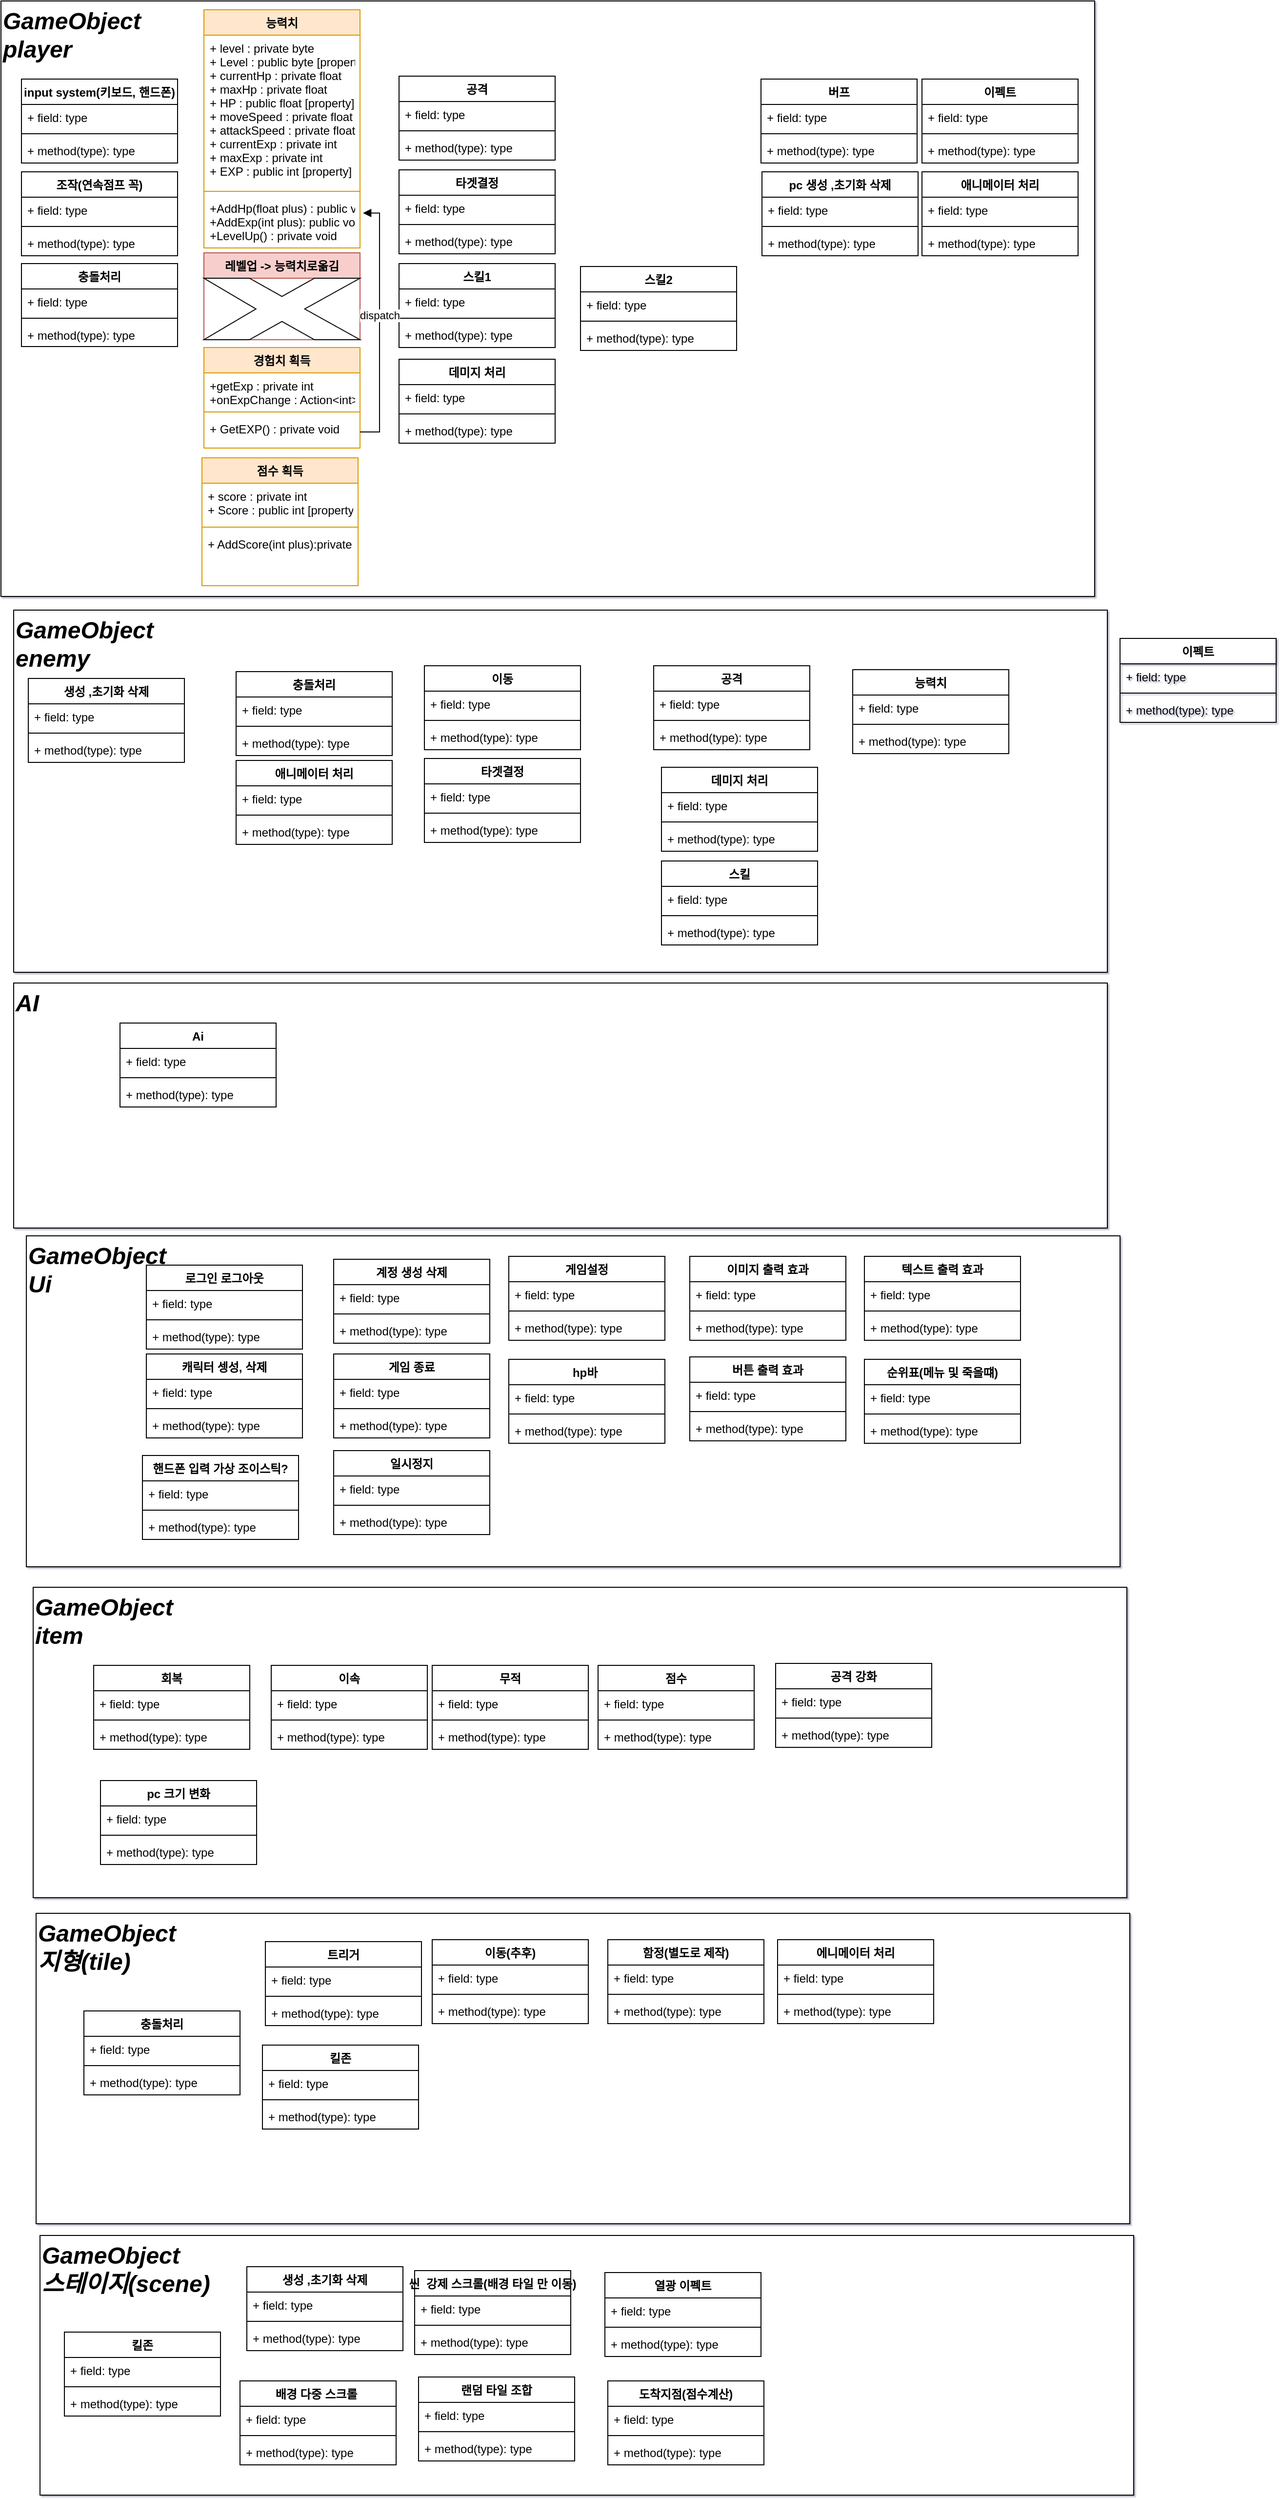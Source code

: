 <mxfile version="20.8.16" type="device"><diagram name="Page-1" id="9f46799a-70d6-7492-0946-bef42562c5a5"><mxGraphModel dx="1886" dy="910" grid="0" gridSize="10" guides="1" tooltips="1" connect="1" arrows="1" fold="1" page="1" pageScale="1" pageWidth="1920" pageHeight="1200" background="none" math="0" shadow="1"><root><mxCell id="0"/><mxCell id="1" parent="0"/><mxCell id="T9mUNza6fIRcTFa7Orfm-201" value="AI" style="html=1;align=left;horizontal=1;verticalAlign=top;fontStyle=3;fontSize=24;movable=0;resizable=0;rotatable=0;deletable=0;editable=0;connectable=0;" parent="1" vertex="1"><mxGeometry x="23" y="1015" width="1121" height="251" as="geometry"/></mxCell><mxCell id="2KdH2W9au-dCU_cuiKQ8-33" value="GameObject&lt;br style=&quot;font-size: 24px;&quot;&gt;player" style="html=1;align=left;horizontal=1;verticalAlign=top;fontStyle=3;fontSize=24;movable=0;resizable=0;rotatable=0;deletable=0;editable=0;connectable=0;" parent="1" vertex="1"><mxGeometry x="10" y="9" width="1121" height="610" as="geometry"/></mxCell><mxCell id="2KdH2W9au-dCU_cuiKQ8-59" value="레벨업 -&gt; 능력치로옮김" style="swimlane;fontStyle=1;align=center;verticalAlign=top;childLayout=stackLayout;horizontal=1;startSize=26;horizontalStack=0;resizeParent=1;resizeParentMax=0;resizeLast=0;collapsible=1;marginBottom=0;rounded=0;fillColor=#f8cecc;strokeColor=#b85450;" parent="2KdH2W9au-dCU_cuiKQ8-33" vertex="1"><mxGeometry x="208" y="258" width="160" height="89" as="geometry"><mxRectangle x="211" y="50" width="103" height="26" as="alternateBounds"/></mxGeometry></mxCell><mxCell id="8GwpO3qmxpktZa14Auqh-11" value="" style="verticalLabelPosition=bottom;verticalAlign=top;html=1;shape=mxgraph.basic.x" parent="2KdH2W9au-dCU_cuiKQ8-59" vertex="1"><mxGeometry y="26" width="160" height="63" as="geometry"/></mxCell><mxCell id="2KdH2W9au-dCU_cuiKQ8-35" value="경험치 획득" style="swimlane;fontStyle=1;align=center;verticalAlign=top;childLayout=stackLayout;horizontal=1;startSize=26;horizontalStack=0;resizeParent=1;resizeParentMax=0;resizeLast=0;collapsible=1;marginBottom=0;rounded=0;fillColor=#ffe6cc;strokeColor=#d79b00;" parent="2KdH2W9au-dCU_cuiKQ8-33" vertex="1"><mxGeometry x="208" y="355" width="160" height="103" as="geometry"><mxRectangle x="211" y="50" width="103" height="26" as="alternateBounds"/></mxGeometry></mxCell><mxCell id="2KdH2W9au-dCU_cuiKQ8-36" value="+getExp : private int&#10;+onExpChange : Action&lt;int&gt;" style="text;strokeColor=none;fillColor=none;align=left;verticalAlign=top;spacingLeft=4;spacingRight=4;overflow=hidden;rotatable=0;points=[[0,0.5],[1,0.5]];portConstraint=eastwest;rounded=0;" parent="2KdH2W9au-dCU_cuiKQ8-35" vertex="1"><mxGeometry y="26" width="160" height="36" as="geometry"/></mxCell><mxCell id="8GwpO3qmxpktZa14Auqh-7" value="" style="line;strokeWidth=1;fillColor=none;align=left;verticalAlign=middle;spacingTop=-1;spacingLeft=3;spacingRight=3;rotatable=0;labelPosition=right;points=[];portConstraint=eastwest;strokeColor=inherit;rounded=0;" parent="2KdH2W9au-dCU_cuiKQ8-35" vertex="1"><mxGeometry y="62" width="160" height="8" as="geometry"/></mxCell><mxCell id="8GwpO3qmxpktZa14Auqh-5" value="+ GetEXP() : private void" style="text;strokeColor=none;fillColor=none;align=left;verticalAlign=top;spacingLeft=4;spacingRight=4;overflow=hidden;rotatable=0;points=[[0,0.5],[1,0.5]];portConstraint=eastwest;rounded=0;" parent="2KdH2W9au-dCU_cuiKQ8-35" vertex="1"><mxGeometry y="70" width="160" height="33" as="geometry"/></mxCell><mxCell id="2KdH2W9au-dCU_cuiKQ8-47" value="점수 획득" style="swimlane;fontStyle=1;align=center;verticalAlign=top;childLayout=stackLayout;horizontal=1;startSize=26;horizontalStack=0;resizeParent=1;resizeParentMax=0;resizeLast=0;collapsible=1;marginBottom=0;rounded=0;fillColor=#ffe6cc;strokeColor=#d79b00;" parent="2KdH2W9au-dCU_cuiKQ8-33" vertex="1"><mxGeometry x="206" y="468" width="160" height="131" as="geometry"><mxRectangle x="211" y="50" width="103" height="26" as="alternateBounds"/></mxGeometry></mxCell><mxCell id="2KdH2W9au-dCU_cuiKQ8-48" value="+ score : private int&#10;+ Score : public int [property]" style="text;strokeColor=none;fillColor=none;align=left;verticalAlign=top;spacingLeft=4;spacingRight=4;overflow=hidden;rotatable=0;points=[[0,0.5],[1,0.5]];portConstraint=eastwest;rounded=0;" parent="2KdH2W9au-dCU_cuiKQ8-47" vertex="1"><mxGeometry y="26" width="160" height="41" as="geometry"/></mxCell><mxCell id="2KdH2W9au-dCU_cuiKQ8-49" value="" style="line;strokeWidth=1;fillColor=none;align=left;verticalAlign=middle;spacingTop=-1;spacingLeft=3;spacingRight=3;rotatable=0;labelPosition=right;points=[];portConstraint=eastwest;strokeColor=inherit;rounded=0;" parent="2KdH2W9au-dCU_cuiKQ8-47" vertex="1"><mxGeometry y="67" width="160" height="8" as="geometry"/></mxCell><mxCell id="2KdH2W9au-dCU_cuiKQ8-50" value="+ AddScore(int plus):private void" style="text;strokeColor=none;fillColor=none;align=left;verticalAlign=top;spacingLeft=4;spacingRight=4;overflow=hidden;rotatable=0;points=[[0,0.5],[1,0.5]];portConstraint=eastwest;rounded=0;" parent="2KdH2W9au-dCU_cuiKQ8-47" vertex="1"><mxGeometry y="75" width="160" height="56" as="geometry"/></mxCell><mxCell id="T9mUNza6fIRcTFa7Orfm-5" value="pc 생성 ,초기화 삭제" style="swimlane;fontStyle=1;align=center;verticalAlign=top;childLayout=stackLayout;horizontal=1;startSize=26;horizontalStack=0;resizeParent=1;resizeParentMax=0;resizeLast=0;collapsible=1;marginBottom=0;rounded=0;" parent="2KdH2W9au-dCU_cuiKQ8-33" vertex="1"><mxGeometry x="780" y="175" width="160" height="86" as="geometry"><mxRectangle x="60" y="50" width="103" height="26" as="alternateBounds"/></mxGeometry></mxCell><mxCell id="T9mUNza6fIRcTFa7Orfm-6" value="+ field: type" style="text;strokeColor=none;fillColor=none;align=left;verticalAlign=top;spacingLeft=4;spacingRight=4;overflow=hidden;rotatable=0;points=[[0,0.5],[1,0.5]];portConstraint=eastwest;rounded=0;" parent="T9mUNza6fIRcTFa7Orfm-5" vertex="1"><mxGeometry y="26" width="160" height="26" as="geometry"/></mxCell><mxCell id="T9mUNza6fIRcTFa7Orfm-7" value="" style="line;strokeWidth=1;fillColor=none;align=left;verticalAlign=middle;spacingTop=-1;spacingLeft=3;spacingRight=3;rotatable=0;labelPosition=right;points=[];portConstraint=eastwest;strokeColor=inherit;rounded=0;" parent="T9mUNza6fIRcTFa7Orfm-5" vertex="1"><mxGeometry y="52" width="160" height="8" as="geometry"/></mxCell><mxCell id="T9mUNza6fIRcTFa7Orfm-8" value="+ method(type): type" style="text;strokeColor=none;fillColor=none;align=left;verticalAlign=top;spacingLeft=4;spacingRight=4;overflow=hidden;rotatable=0;points=[[0,0.5],[1,0.5]];portConstraint=eastwest;rounded=0;" parent="T9mUNza6fIRcTFa7Orfm-5" vertex="1"><mxGeometry y="60" width="160" height="26" as="geometry"/></mxCell><mxCell id="2KdH2W9au-dCU_cuiKQ8-1" value="input system(키보드, 핸드폰)" style="swimlane;fontStyle=1;align=center;verticalAlign=top;childLayout=stackLayout;horizontal=1;startSize=26;horizontalStack=0;resizeParent=1;resizeParentMax=0;resizeLast=0;collapsible=1;marginBottom=0;rounded=0;" parent="1" vertex="1"><mxGeometry x="31" y="89" width="160" height="86" as="geometry"><mxRectangle x="60" y="50" width="103" height="26" as="alternateBounds"/></mxGeometry></mxCell><mxCell id="2KdH2W9au-dCU_cuiKQ8-2" value="+ field: type" style="text;strokeColor=none;fillColor=none;align=left;verticalAlign=top;spacingLeft=4;spacingRight=4;overflow=hidden;rotatable=0;points=[[0,0.5],[1,0.5]];portConstraint=eastwest;rounded=0;" parent="2KdH2W9au-dCU_cuiKQ8-1" vertex="1"><mxGeometry y="26" width="160" height="26" as="geometry"/></mxCell><mxCell id="2KdH2W9au-dCU_cuiKQ8-3" value="" style="line;strokeWidth=1;fillColor=none;align=left;verticalAlign=middle;spacingTop=-1;spacingLeft=3;spacingRight=3;rotatable=0;labelPosition=right;points=[];portConstraint=eastwest;strokeColor=inherit;rounded=0;" parent="2KdH2W9au-dCU_cuiKQ8-1" vertex="1"><mxGeometry y="52" width="160" height="8" as="geometry"/></mxCell><mxCell id="2KdH2W9au-dCU_cuiKQ8-4" value="+ method(type): type" style="text;strokeColor=none;fillColor=none;align=left;verticalAlign=top;spacingLeft=4;spacingRight=4;overflow=hidden;rotatable=0;points=[[0,0.5],[1,0.5]];portConstraint=eastwest;rounded=0;" parent="2KdH2W9au-dCU_cuiKQ8-1" vertex="1"><mxGeometry y="60" width="160" height="26" as="geometry"/></mxCell><mxCell id="2KdH2W9au-dCU_cuiKQ8-5" value="조작(연속점프 꼭)" style="swimlane;fontStyle=1;align=center;verticalAlign=top;childLayout=stackLayout;horizontal=1;startSize=26;horizontalStack=0;resizeParent=1;resizeParentMax=0;resizeLast=0;collapsible=1;marginBottom=0;rounded=0;" parent="1" vertex="1"><mxGeometry x="31" y="184" width="160" height="86" as="geometry"><mxRectangle x="211" y="50" width="103" height="26" as="alternateBounds"/></mxGeometry></mxCell><mxCell id="2KdH2W9au-dCU_cuiKQ8-6" value="+ field: type" style="text;strokeColor=none;fillColor=none;align=left;verticalAlign=top;spacingLeft=4;spacingRight=4;overflow=hidden;rotatable=0;points=[[0,0.5],[1,0.5]];portConstraint=eastwest;rounded=0;" parent="2KdH2W9au-dCU_cuiKQ8-5" vertex="1"><mxGeometry y="26" width="160" height="26" as="geometry"/></mxCell><mxCell id="2KdH2W9au-dCU_cuiKQ8-7" value="" style="line;strokeWidth=1;fillColor=none;align=left;verticalAlign=middle;spacingTop=-1;spacingLeft=3;spacingRight=3;rotatable=0;labelPosition=right;points=[];portConstraint=eastwest;strokeColor=inherit;rounded=0;" parent="2KdH2W9au-dCU_cuiKQ8-5" vertex="1"><mxGeometry y="52" width="160" height="8" as="geometry"/></mxCell><mxCell id="2KdH2W9au-dCU_cuiKQ8-8" value="+ method(type): type" style="text;strokeColor=none;fillColor=none;align=left;verticalAlign=top;spacingLeft=4;spacingRight=4;overflow=hidden;rotatable=0;points=[[0,0.5],[1,0.5]];portConstraint=eastwest;rounded=0;" parent="2KdH2W9au-dCU_cuiKQ8-5" vertex="1"><mxGeometry y="60" width="160" height="26" as="geometry"/></mxCell><mxCell id="2KdH2W9au-dCU_cuiKQ8-9" value="공격" style="swimlane;fontStyle=1;align=center;verticalAlign=top;childLayout=stackLayout;horizontal=1;startSize=26;horizontalStack=0;resizeParent=1;resizeParentMax=0;resizeLast=0;collapsible=1;marginBottom=0;rounded=0;" parent="1" vertex="1"><mxGeometry x="418" y="86" width="160" height="86" as="geometry"><mxRectangle x="211" y="50" width="103" height="26" as="alternateBounds"/></mxGeometry></mxCell><mxCell id="2KdH2W9au-dCU_cuiKQ8-10" value="+ field: type" style="text;strokeColor=none;fillColor=none;align=left;verticalAlign=top;spacingLeft=4;spacingRight=4;overflow=hidden;rotatable=0;points=[[0,0.5],[1,0.5]];portConstraint=eastwest;rounded=0;" parent="2KdH2W9au-dCU_cuiKQ8-9" vertex="1"><mxGeometry y="26" width="160" height="26" as="geometry"/></mxCell><mxCell id="2KdH2W9au-dCU_cuiKQ8-11" value="" style="line;strokeWidth=1;fillColor=none;align=left;verticalAlign=middle;spacingTop=-1;spacingLeft=3;spacingRight=3;rotatable=0;labelPosition=right;points=[];portConstraint=eastwest;strokeColor=inherit;rounded=0;" parent="2KdH2W9au-dCU_cuiKQ8-9" vertex="1"><mxGeometry y="52" width="160" height="8" as="geometry"/></mxCell><mxCell id="2KdH2W9au-dCU_cuiKQ8-12" value="+ method(type): type" style="text;strokeColor=none;fillColor=none;align=left;verticalAlign=top;spacingLeft=4;spacingRight=4;overflow=hidden;rotatable=0;points=[[0,0.5],[1,0.5]];portConstraint=eastwest;rounded=0;" parent="2KdH2W9au-dCU_cuiKQ8-9" vertex="1"><mxGeometry y="60" width="160" height="26" as="geometry"/></mxCell><mxCell id="2KdH2W9au-dCU_cuiKQ8-13" value="타겟결정" style="swimlane;fontStyle=1;align=center;verticalAlign=top;childLayout=stackLayout;horizontal=1;startSize=26;horizontalStack=0;resizeParent=1;resizeParentMax=0;resizeLast=0;collapsible=1;marginBottom=0;rounded=0;" parent="1" vertex="1"><mxGeometry x="418" y="182" width="160" height="86" as="geometry"><mxRectangle x="211" y="50" width="103" height="26" as="alternateBounds"/></mxGeometry></mxCell><mxCell id="2KdH2W9au-dCU_cuiKQ8-14" value="+ field: type" style="text;strokeColor=none;fillColor=none;align=left;verticalAlign=top;spacingLeft=4;spacingRight=4;overflow=hidden;rotatable=0;points=[[0,0.5],[1,0.5]];portConstraint=eastwest;rounded=0;" parent="2KdH2W9au-dCU_cuiKQ8-13" vertex="1"><mxGeometry y="26" width="160" height="26" as="geometry"/></mxCell><mxCell id="2KdH2W9au-dCU_cuiKQ8-15" value="" style="line;strokeWidth=1;fillColor=none;align=left;verticalAlign=middle;spacingTop=-1;spacingLeft=3;spacingRight=3;rotatable=0;labelPosition=right;points=[];portConstraint=eastwest;strokeColor=inherit;rounded=0;" parent="2KdH2W9au-dCU_cuiKQ8-13" vertex="1"><mxGeometry y="52" width="160" height="8" as="geometry"/></mxCell><mxCell id="2KdH2W9au-dCU_cuiKQ8-16" value="+ method(type): type" style="text;strokeColor=none;fillColor=none;align=left;verticalAlign=top;spacingLeft=4;spacingRight=4;overflow=hidden;rotatable=0;points=[[0,0.5],[1,0.5]];portConstraint=eastwest;rounded=0;" parent="2KdH2W9au-dCU_cuiKQ8-13" vertex="1"><mxGeometry y="60" width="160" height="26" as="geometry"/></mxCell><mxCell id="2KdH2W9au-dCU_cuiKQ8-18" value="스킬1" style="swimlane;fontStyle=1;align=center;verticalAlign=top;childLayout=stackLayout;horizontal=1;startSize=26;horizontalStack=0;resizeParent=1;resizeParentMax=0;resizeLast=0;collapsible=1;marginBottom=0;rounded=0;" parent="1" vertex="1"><mxGeometry x="418" y="278" width="160" height="86" as="geometry"><mxRectangle x="211" y="50" width="103" height="26" as="alternateBounds"/></mxGeometry></mxCell><mxCell id="2KdH2W9au-dCU_cuiKQ8-19" value="+ field: type" style="text;strokeColor=none;fillColor=none;align=left;verticalAlign=top;spacingLeft=4;spacingRight=4;overflow=hidden;rotatable=0;points=[[0,0.5],[1,0.5]];portConstraint=eastwest;rounded=0;" parent="2KdH2W9au-dCU_cuiKQ8-18" vertex="1"><mxGeometry y="26" width="160" height="26" as="geometry"/></mxCell><mxCell id="2KdH2W9au-dCU_cuiKQ8-20" value="" style="line;strokeWidth=1;fillColor=none;align=left;verticalAlign=middle;spacingTop=-1;spacingLeft=3;spacingRight=3;rotatable=0;labelPosition=right;points=[];portConstraint=eastwest;strokeColor=inherit;rounded=0;" parent="2KdH2W9au-dCU_cuiKQ8-18" vertex="1"><mxGeometry y="52" width="160" height="8" as="geometry"/></mxCell><mxCell id="2KdH2W9au-dCU_cuiKQ8-21" value="+ method(type): type" style="text;strokeColor=none;fillColor=none;align=left;verticalAlign=top;spacingLeft=4;spacingRight=4;overflow=hidden;rotatable=0;points=[[0,0.5],[1,0.5]];portConstraint=eastwest;rounded=0;" parent="2KdH2W9au-dCU_cuiKQ8-18" vertex="1"><mxGeometry y="60" width="160" height="26" as="geometry"/></mxCell><mxCell id="2KdH2W9au-dCU_cuiKQ8-28" value="데미지 처리" style="swimlane;fontStyle=1;align=center;verticalAlign=top;childLayout=stackLayout;horizontal=1;startSize=26;horizontalStack=0;resizeParent=1;resizeParentMax=0;resizeLast=0;collapsible=1;marginBottom=0;rounded=0;" parent="1" vertex="1"><mxGeometry x="418" y="376" width="160" height="86" as="geometry"><mxRectangle x="211" y="50" width="103" height="26" as="alternateBounds"/></mxGeometry></mxCell><mxCell id="2KdH2W9au-dCU_cuiKQ8-29" value="+ field: type" style="text;strokeColor=none;fillColor=none;align=left;verticalAlign=top;spacingLeft=4;spacingRight=4;overflow=hidden;rotatable=0;points=[[0,0.5],[1,0.5]];portConstraint=eastwest;rounded=0;" parent="2KdH2W9au-dCU_cuiKQ8-28" vertex="1"><mxGeometry y="26" width="160" height="26" as="geometry"/></mxCell><mxCell id="2KdH2W9au-dCU_cuiKQ8-30" value="" style="line;strokeWidth=1;fillColor=none;align=left;verticalAlign=middle;spacingTop=-1;spacingLeft=3;spacingRight=3;rotatable=0;labelPosition=right;points=[];portConstraint=eastwest;strokeColor=inherit;rounded=0;" parent="2KdH2W9au-dCU_cuiKQ8-28" vertex="1"><mxGeometry y="52" width="160" height="8" as="geometry"/></mxCell><mxCell id="2KdH2W9au-dCU_cuiKQ8-31" value="+ method(type): type" style="text;strokeColor=none;fillColor=none;align=left;verticalAlign=top;spacingLeft=4;spacingRight=4;overflow=hidden;rotatable=0;points=[[0,0.5],[1,0.5]];portConstraint=eastwest;rounded=0;" parent="2KdH2W9au-dCU_cuiKQ8-28" vertex="1"><mxGeometry y="60" width="160" height="26" as="geometry"/></mxCell><mxCell id="2KdH2W9au-dCU_cuiKQ8-39" value="이펙트" style="swimlane;fontStyle=1;align=center;verticalAlign=top;childLayout=stackLayout;horizontal=1;startSize=26;horizontalStack=0;resizeParent=1;resizeParentMax=0;resizeLast=0;collapsible=1;marginBottom=0;rounded=0;" parent="1" vertex="1"><mxGeometry x="954" y="89" width="160" height="86" as="geometry"><mxRectangle x="211" y="50" width="103" height="26" as="alternateBounds"/></mxGeometry></mxCell><mxCell id="2KdH2W9au-dCU_cuiKQ8-40" value="+ field: type" style="text;strokeColor=none;fillColor=none;align=left;verticalAlign=top;spacingLeft=4;spacingRight=4;overflow=hidden;rotatable=0;points=[[0,0.5],[1,0.5]];portConstraint=eastwest;rounded=0;" parent="2KdH2W9au-dCU_cuiKQ8-39" vertex="1"><mxGeometry y="26" width="160" height="26" as="geometry"/></mxCell><mxCell id="2KdH2W9au-dCU_cuiKQ8-41" value="" style="line;strokeWidth=1;fillColor=none;align=left;verticalAlign=middle;spacingTop=-1;spacingLeft=3;spacingRight=3;rotatable=0;labelPosition=right;points=[];portConstraint=eastwest;strokeColor=inherit;rounded=0;" parent="2KdH2W9au-dCU_cuiKQ8-39" vertex="1"><mxGeometry y="52" width="160" height="8" as="geometry"/></mxCell><mxCell id="2KdH2W9au-dCU_cuiKQ8-42" value="+ method(type): type" style="text;strokeColor=none;fillColor=none;align=left;verticalAlign=top;spacingLeft=4;spacingRight=4;overflow=hidden;rotatable=0;points=[[0,0.5],[1,0.5]];portConstraint=eastwest;rounded=0;" parent="2KdH2W9au-dCU_cuiKQ8-39" vertex="1"><mxGeometry y="60" width="160" height="26" as="geometry"/></mxCell><mxCell id="2KdH2W9au-dCU_cuiKQ8-51" value="능력치" style="swimlane;fontStyle=1;align=center;verticalAlign=top;childLayout=stackLayout;horizontal=1;startSize=26;horizontalStack=0;resizeParent=1;resizeParentMax=0;resizeLast=0;collapsible=1;marginBottom=0;rounded=0;fillColor=#ffe6cc;strokeColor=#d79b00;" parent="1" vertex="1"><mxGeometry x="218" y="18" width="160" height="244" as="geometry"><mxRectangle x="211" y="50" width="103" height="26" as="alternateBounds"/></mxGeometry></mxCell><mxCell id="2KdH2W9au-dCU_cuiKQ8-52" value="+ level : private byte&#10;+ Level : public byte [property]&#10;+ currentHp : private float&#10;+ maxHp : private float&#10;+ HP : public float [property]&#10;+ moveSpeed : private float&#10;+ attackSpeed : private float&#10;+ currentExp : private int&#10;+ maxExp : private int&#10;+ EXP : public int [property]&#10;" style="text;strokeColor=none;fillColor=none;align=left;verticalAlign=top;spacingLeft=4;spacingRight=4;overflow=hidden;rotatable=0;points=[[0,0.5],[1,0.5]];portConstraint=eastwest;rounded=0;" parent="2KdH2W9au-dCU_cuiKQ8-51" vertex="1"><mxGeometry y="26" width="160" height="156" as="geometry"/></mxCell><mxCell id="2KdH2W9au-dCU_cuiKQ8-53" value="" style="line;strokeWidth=1;fillColor=none;align=left;verticalAlign=middle;spacingTop=-1;spacingLeft=3;spacingRight=3;rotatable=0;labelPosition=right;points=[];portConstraint=eastwest;strokeColor=inherit;rounded=0;" parent="2KdH2W9au-dCU_cuiKQ8-51" vertex="1"><mxGeometry y="182" width="160" height="8" as="geometry"/></mxCell><mxCell id="2KdH2W9au-dCU_cuiKQ8-54" value="+AddHp(float plus) : public void&#10;+AddExp(int plus): public void&#10;+LevelUp() : private void" style="text;strokeColor=none;fillColor=none;align=left;verticalAlign=top;spacingLeft=4;spacingRight=4;overflow=hidden;rotatable=0;points=[[0,0.5],[1,0.5]];portConstraint=eastwest;rounded=0;labelBackgroundColor=none;fontStyle=0;fontColor=#000000;" parent="2KdH2W9au-dCU_cuiKQ8-51" vertex="1"><mxGeometry y="190" width="160" height="54" as="geometry"/></mxCell><mxCell id="2KdH2W9au-dCU_cuiKQ8-55" value="버프" style="swimlane;fontStyle=1;align=center;verticalAlign=top;childLayout=stackLayout;horizontal=1;startSize=26;horizontalStack=0;resizeParent=1;resizeParentMax=0;resizeLast=0;collapsible=1;marginBottom=0;rounded=0;" parent="1" vertex="1"><mxGeometry x="789" y="89" width="160" height="86" as="geometry"><mxRectangle x="211" y="50" width="103" height="26" as="alternateBounds"/></mxGeometry></mxCell><mxCell id="2KdH2W9au-dCU_cuiKQ8-56" value="+ field: type" style="text;strokeColor=none;fillColor=none;align=left;verticalAlign=top;spacingLeft=4;spacingRight=4;overflow=hidden;rotatable=0;points=[[0,0.5],[1,0.5]];portConstraint=eastwest;rounded=0;" parent="2KdH2W9au-dCU_cuiKQ8-55" vertex="1"><mxGeometry y="26" width="160" height="26" as="geometry"/></mxCell><mxCell id="2KdH2W9au-dCU_cuiKQ8-57" value="" style="line;strokeWidth=1;fillColor=none;align=left;verticalAlign=middle;spacingTop=-1;spacingLeft=3;spacingRight=3;rotatable=0;labelPosition=right;points=[];portConstraint=eastwest;strokeColor=inherit;rounded=0;" parent="2KdH2W9au-dCU_cuiKQ8-55" vertex="1"><mxGeometry y="52" width="160" height="8" as="geometry"/></mxCell><mxCell id="2KdH2W9au-dCU_cuiKQ8-58" value="+ method(type): type" style="text;strokeColor=none;fillColor=none;align=left;verticalAlign=top;spacingLeft=4;spacingRight=4;overflow=hidden;rotatable=0;points=[[0,0.5],[1,0.5]];portConstraint=eastwest;rounded=0;" parent="2KdH2W9au-dCU_cuiKQ8-55" vertex="1"><mxGeometry y="60" width="160" height="26" as="geometry"/></mxCell><mxCell id="T9mUNza6fIRcTFa7Orfm-1" value="애니메이터 처리&#10;" style="swimlane;fontStyle=1;align=center;verticalAlign=top;childLayout=stackLayout;horizontal=1;startSize=26;horizontalStack=0;resizeParent=1;resizeParentMax=0;resizeLast=0;collapsible=1;marginBottom=0;rounded=0;" parent="1" vertex="1"><mxGeometry x="954" y="184" width="160" height="86" as="geometry"><mxRectangle x="211" y="50" width="103" height="26" as="alternateBounds"/></mxGeometry></mxCell><mxCell id="T9mUNza6fIRcTFa7Orfm-2" value="+ field: type" style="text;strokeColor=none;fillColor=none;align=left;verticalAlign=top;spacingLeft=4;spacingRight=4;overflow=hidden;rotatable=0;points=[[0,0.5],[1,0.5]];portConstraint=eastwest;rounded=0;" parent="T9mUNza6fIRcTFa7Orfm-1" vertex="1"><mxGeometry y="26" width="160" height="26" as="geometry"/></mxCell><mxCell id="T9mUNza6fIRcTFa7Orfm-3" value="" style="line;strokeWidth=1;fillColor=none;align=left;verticalAlign=middle;spacingTop=-1;spacingLeft=3;spacingRight=3;rotatable=0;labelPosition=right;points=[];portConstraint=eastwest;strokeColor=inherit;rounded=0;" parent="T9mUNza6fIRcTFa7Orfm-1" vertex="1"><mxGeometry y="52" width="160" height="8" as="geometry"/></mxCell><mxCell id="T9mUNza6fIRcTFa7Orfm-4" value="+ method(type): type" style="text;strokeColor=none;fillColor=none;align=left;verticalAlign=top;spacingLeft=4;spacingRight=4;overflow=hidden;rotatable=0;points=[[0,0.5],[1,0.5]];portConstraint=eastwest;rounded=0;" parent="T9mUNza6fIRcTFa7Orfm-1" vertex="1"><mxGeometry y="60" width="160" height="26" as="geometry"/></mxCell><mxCell id="T9mUNza6fIRcTFa7Orfm-9" value="GameObject&lt;br style=&quot;font-size: 24px;&quot;&gt;enemy" style="html=1;align=left;horizontal=1;verticalAlign=top;fontStyle=3;fontSize=24;movable=0;resizable=0;rotatable=0;deletable=0;editable=0;connectable=0;" parent="1" vertex="1"><mxGeometry x="23" y="633" width="1121" height="371" as="geometry"/></mxCell><mxCell id="T9mUNza6fIRcTFa7Orfm-10" value="공격" style="swimlane;fontStyle=1;align=center;verticalAlign=top;childLayout=stackLayout;horizontal=1;startSize=26;horizontalStack=0;resizeParent=1;resizeParentMax=0;resizeLast=0;collapsible=1;marginBottom=0;rounded=0;" parent="1" vertex="1"><mxGeometry x="679" y="690" width="160" height="86" as="geometry"><mxRectangle x="211" y="50" width="103" height="26" as="alternateBounds"/></mxGeometry></mxCell><mxCell id="T9mUNza6fIRcTFa7Orfm-11" value="+ field: type" style="text;strokeColor=none;fillColor=none;align=left;verticalAlign=top;spacingLeft=4;spacingRight=4;overflow=hidden;rotatable=0;points=[[0,0.5],[1,0.5]];portConstraint=eastwest;rounded=0;" parent="T9mUNza6fIRcTFa7Orfm-10" vertex="1"><mxGeometry y="26" width="160" height="26" as="geometry"/></mxCell><mxCell id="T9mUNza6fIRcTFa7Orfm-12" value="" style="line;strokeWidth=1;fillColor=none;align=left;verticalAlign=middle;spacingTop=-1;spacingLeft=3;spacingRight=3;rotatable=0;labelPosition=right;points=[];portConstraint=eastwest;strokeColor=inherit;rounded=0;" parent="T9mUNza6fIRcTFa7Orfm-10" vertex="1"><mxGeometry y="52" width="160" height="8" as="geometry"/></mxCell><mxCell id="T9mUNza6fIRcTFa7Orfm-13" value="+ method(type): type" style="text;strokeColor=none;fillColor=none;align=left;verticalAlign=top;spacingLeft=4;spacingRight=4;overflow=hidden;rotatable=0;points=[[0,0.5],[1,0.5]];portConstraint=eastwest;rounded=0;" parent="T9mUNza6fIRcTFa7Orfm-10" vertex="1"><mxGeometry y="60" width="160" height="26" as="geometry"/></mxCell><mxCell id="T9mUNza6fIRcTFa7Orfm-14" value="타겟결정" style="swimlane;fontStyle=1;align=center;verticalAlign=top;childLayout=stackLayout;horizontal=1;startSize=26;horizontalStack=0;resizeParent=1;resizeParentMax=0;resizeLast=0;collapsible=1;marginBottom=0;rounded=0;" parent="1" vertex="1"><mxGeometry x="444" y="785" width="160" height="86" as="geometry"><mxRectangle x="211" y="50" width="103" height="26" as="alternateBounds"/></mxGeometry></mxCell><mxCell id="T9mUNza6fIRcTFa7Orfm-15" value="+ field: type" style="text;strokeColor=none;fillColor=none;align=left;verticalAlign=top;spacingLeft=4;spacingRight=4;overflow=hidden;rotatable=0;points=[[0,0.5],[1,0.5]];portConstraint=eastwest;rounded=0;" parent="T9mUNza6fIRcTFa7Orfm-14" vertex="1"><mxGeometry y="26" width="160" height="26" as="geometry"/></mxCell><mxCell id="T9mUNza6fIRcTFa7Orfm-16" value="" style="line;strokeWidth=1;fillColor=none;align=left;verticalAlign=middle;spacingTop=-1;spacingLeft=3;spacingRight=3;rotatable=0;labelPosition=right;points=[];portConstraint=eastwest;strokeColor=inherit;rounded=0;" parent="T9mUNza6fIRcTFa7Orfm-14" vertex="1"><mxGeometry y="52" width="160" height="8" as="geometry"/></mxCell><mxCell id="T9mUNza6fIRcTFa7Orfm-17" value="+ method(type): type" style="text;strokeColor=none;fillColor=none;align=left;verticalAlign=top;spacingLeft=4;spacingRight=4;overflow=hidden;rotatable=0;points=[[0,0.5],[1,0.5]];portConstraint=eastwest;rounded=0;" parent="T9mUNza6fIRcTFa7Orfm-14" vertex="1"><mxGeometry y="60" width="160" height="26" as="geometry"/></mxCell><mxCell id="T9mUNza6fIRcTFa7Orfm-18" value="스킬" style="swimlane;fontStyle=1;align=center;verticalAlign=top;childLayout=stackLayout;horizontal=1;startSize=26;horizontalStack=0;resizeParent=1;resizeParentMax=0;resizeLast=0;collapsible=1;marginBottom=0;rounded=0;" parent="1" vertex="1"><mxGeometry x="687" y="890" width="160" height="86" as="geometry"><mxRectangle x="211" y="50" width="103" height="26" as="alternateBounds"/></mxGeometry></mxCell><mxCell id="T9mUNza6fIRcTFa7Orfm-19" value="+ field: type" style="text;strokeColor=none;fillColor=none;align=left;verticalAlign=top;spacingLeft=4;spacingRight=4;overflow=hidden;rotatable=0;points=[[0,0.5],[1,0.5]];portConstraint=eastwest;rounded=0;" parent="T9mUNza6fIRcTFa7Orfm-18" vertex="1"><mxGeometry y="26" width="160" height="26" as="geometry"/></mxCell><mxCell id="T9mUNza6fIRcTFa7Orfm-20" value="" style="line;strokeWidth=1;fillColor=none;align=left;verticalAlign=middle;spacingTop=-1;spacingLeft=3;spacingRight=3;rotatable=0;labelPosition=right;points=[];portConstraint=eastwest;strokeColor=inherit;rounded=0;" parent="T9mUNza6fIRcTFa7Orfm-18" vertex="1"><mxGeometry y="52" width="160" height="8" as="geometry"/></mxCell><mxCell id="T9mUNza6fIRcTFa7Orfm-21" value="+ method(type): type" style="text;strokeColor=none;fillColor=none;align=left;verticalAlign=top;spacingLeft=4;spacingRight=4;overflow=hidden;rotatable=0;points=[[0,0.5],[1,0.5]];portConstraint=eastwest;rounded=0;" parent="T9mUNza6fIRcTFa7Orfm-18" vertex="1"><mxGeometry y="60" width="160" height="26" as="geometry"/></mxCell><mxCell id="T9mUNza6fIRcTFa7Orfm-22" value="데미지 처리" style="swimlane;fontStyle=1;align=center;verticalAlign=top;childLayout=stackLayout;horizontal=1;startSize=26;horizontalStack=0;resizeParent=1;resizeParentMax=0;resizeLast=0;collapsible=1;marginBottom=0;rounded=0;" parent="1" vertex="1"><mxGeometry x="687" y="794" width="160" height="86" as="geometry"><mxRectangle x="211" y="50" width="103" height="26" as="alternateBounds"/></mxGeometry></mxCell><mxCell id="T9mUNza6fIRcTFa7Orfm-23" value="+ field: type" style="text;strokeColor=none;fillColor=none;align=left;verticalAlign=top;spacingLeft=4;spacingRight=4;overflow=hidden;rotatable=0;points=[[0,0.5],[1,0.5]];portConstraint=eastwest;rounded=0;" parent="T9mUNza6fIRcTFa7Orfm-22" vertex="1"><mxGeometry y="26" width="160" height="26" as="geometry"/></mxCell><mxCell id="T9mUNza6fIRcTFa7Orfm-24" value="" style="line;strokeWidth=1;fillColor=none;align=left;verticalAlign=middle;spacingTop=-1;spacingLeft=3;spacingRight=3;rotatable=0;labelPosition=right;points=[];portConstraint=eastwest;strokeColor=inherit;rounded=0;" parent="T9mUNza6fIRcTFa7Orfm-22" vertex="1"><mxGeometry y="52" width="160" height="8" as="geometry"/></mxCell><mxCell id="T9mUNza6fIRcTFa7Orfm-25" value="+ method(type): type" style="text;strokeColor=none;fillColor=none;align=left;verticalAlign=top;spacingLeft=4;spacingRight=4;overflow=hidden;rotatable=0;points=[[0,0.5],[1,0.5]];portConstraint=eastwest;rounded=0;" parent="T9mUNza6fIRcTFa7Orfm-22" vertex="1"><mxGeometry y="60" width="160" height="26" as="geometry"/></mxCell><mxCell id="T9mUNza6fIRcTFa7Orfm-26" value="이펙트" style="swimlane;fontStyle=1;align=center;verticalAlign=top;childLayout=stackLayout;horizontal=1;startSize=26;horizontalStack=0;resizeParent=1;resizeParentMax=0;resizeLast=0;collapsible=1;marginBottom=0;rounded=0;" parent="1" vertex="1"><mxGeometry x="1157" y="662" width="160" height="86" as="geometry"><mxRectangle x="211" y="50" width="103" height="26" as="alternateBounds"/></mxGeometry></mxCell><mxCell id="T9mUNza6fIRcTFa7Orfm-27" value="+ field: type" style="text;strokeColor=none;fillColor=none;align=left;verticalAlign=top;spacingLeft=4;spacingRight=4;overflow=hidden;rotatable=0;points=[[0,0.5],[1,0.5]];portConstraint=eastwest;rounded=0;" parent="T9mUNza6fIRcTFa7Orfm-26" vertex="1"><mxGeometry y="26" width="160" height="26" as="geometry"/></mxCell><mxCell id="T9mUNza6fIRcTFa7Orfm-28" value="" style="line;strokeWidth=1;fillColor=none;align=left;verticalAlign=middle;spacingTop=-1;spacingLeft=3;spacingRight=3;rotatable=0;labelPosition=right;points=[];portConstraint=eastwest;strokeColor=inherit;rounded=0;" parent="T9mUNza6fIRcTFa7Orfm-26" vertex="1"><mxGeometry y="52" width="160" height="8" as="geometry"/></mxCell><mxCell id="T9mUNza6fIRcTFa7Orfm-29" value="+ method(type): type" style="text;strokeColor=none;fillColor=none;align=left;verticalAlign=top;spacingLeft=4;spacingRight=4;overflow=hidden;rotatable=0;points=[[0,0.5],[1,0.5]];portConstraint=eastwest;rounded=0;" parent="T9mUNza6fIRcTFa7Orfm-26" vertex="1"><mxGeometry y="60" width="160" height="26" as="geometry"/></mxCell><mxCell id="T9mUNza6fIRcTFa7Orfm-30" value="능력치" style="swimlane;fontStyle=1;align=center;verticalAlign=top;childLayout=stackLayout;horizontal=1;startSize=26;horizontalStack=0;resizeParent=1;resizeParentMax=0;resizeLast=0;collapsible=1;marginBottom=0;rounded=0;" parent="1" vertex="1"><mxGeometry x="883" y="694" width="160" height="86" as="geometry"><mxRectangle x="211" y="50" width="103" height="26" as="alternateBounds"/></mxGeometry></mxCell><mxCell id="T9mUNza6fIRcTFa7Orfm-31" value="+ field: type" style="text;strokeColor=none;fillColor=none;align=left;verticalAlign=top;spacingLeft=4;spacingRight=4;overflow=hidden;rotatable=0;points=[[0,0.5],[1,0.5]];portConstraint=eastwest;rounded=0;" parent="T9mUNza6fIRcTFa7Orfm-30" vertex="1"><mxGeometry y="26" width="160" height="26" as="geometry"/></mxCell><mxCell id="T9mUNza6fIRcTFa7Orfm-32" value="" style="line;strokeWidth=1;fillColor=none;align=left;verticalAlign=middle;spacingTop=-1;spacingLeft=3;spacingRight=3;rotatable=0;labelPosition=right;points=[];portConstraint=eastwest;strokeColor=inherit;rounded=0;" parent="T9mUNza6fIRcTFa7Orfm-30" vertex="1"><mxGeometry y="52" width="160" height="8" as="geometry"/></mxCell><mxCell id="T9mUNza6fIRcTFa7Orfm-33" value="+ method(type): type" style="text;strokeColor=none;fillColor=none;align=left;verticalAlign=top;spacingLeft=4;spacingRight=4;overflow=hidden;rotatable=0;points=[[0,0.5],[1,0.5]];portConstraint=eastwest;rounded=0;" parent="T9mUNza6fIRcTFa7Orfm-30" vertex="1"><mxGeometry y="60" width="160" height="26" as="geometry"/></mxCell><mxCell id="T9mUNza6fIRcTFa7Orfm-34" value="애니메이터 처리&#10;" style="swimlane;fontStyle=1;align=center;verticalAlign=top;childLayout=stackLayout;horizontal=1;startSize=26;horizontalStack=0;resizeParent=1;resizeParentMax=0;resizeLast=0;collapsible=1;marginBottom=0;rounded=0;" parent="1" vertex="1"><mxGeometry x="251" y="787" width="160" height="86" as="geometry"><mxRectangle x="211" y="50" width="103" height="26" as="alternateBounds"/></mxGeometry></mxCell><mxCell id="T9mUNza6fIRcTFa7Orfm-35" value="+ field: type" style="text;strokeColor=none;fillColor=none;align=left;verticalAlign=top;spacingLeft=4;spacingRight=4;overflow=hidden;rotatable=0;points=[[0,0.5],[1,0.5]];portConstraint=eastwest;rounded=0;" parent="T9mUNza6fIRcTFa7Orfm-34" vertex="1"><mxGeometry y="26" width="160" height="26" as="geometry"/></mxCell><mxCell id="T9mUNza6fIRcTFa7Orfm-36" value="" style="line;strokeWidth=1;fillColor=none;align=left;verticalAlign=middle;spacingTop=-1;spacingLeft=3;spacingRight=3;rotatable=0;labelPosition=right;points=[];portConstraint=eastwest;strokeColor=inherit;rounded=0;" parent="T9mUNza6fIRcTFa7Orfm-34" vertex="1"><mxGeometry y="52" width="160" height="8" as="geometry"/></mxCell><mxCell id="T9mUNza6fIRcTFa7Orfm-37" value="+ method(type): type" style="text;strokeColor=none;fillColor=none;align=left;verticalAlign=top;spacingLeft=4;spacingRight=4;overflow=hidden;rotatable=0;points=[[0,0.5],[1,0.5]];portConstraint=eastwest;rounded=0;" parent="T9mUNza6fIRcTFa7Orfm-34" vertex="1"><mxGeometry y="60" width="160" height="26" as="geometry"/></mxCell><mxCell id="T9mUNza6fIRcTFa7Orfm-38" value="생성 ,초기화 삭제" style="swimlane;fontStyle=1;align=center;verticalAlign=top;childLayout=stackLayout;horizontal=1;startSize=26;horizontalStack=0;resizeParent=1;resizeParentMax=0;resizeLast=0;collapsible=1;marginBottom=0;rounded=0;" parent="1" vertex="1"><mxGeometry x="38" y="703" width="160" height="86" as="geometry"><mxRectangle x="60" y="50" width="103" height="26" as="alternateBounds"/></mxGeometry></mxCell><mxCell id="T9mUNza6fIRcTFa7Orfm-39" value="+ field: type" style="text;strokeColor=none;fillColor=none;align=left;verticalAlign=top;spacingLeft=4;spacingRight=4;overflow=hidden;rotatable=0;points=[[0,0.5],[1,0.5]];portConstraint=eastwest;rounded=0;" parent="T9mUNza6fIRcTFa7Orfm-38" vertex="1"><mxGeometry y="26" width="160" height="26" as="geometry"/></mxCell><mxCell id="T9mUNza6fIRcTFa7Orfm-40" value="" style="line;strokeWidth=1;fillColor=none;align=left;verticalAlign=middle;spacingTop=-1;spacingLeft=3;spacingRight=3;rotatable=0;labelPosition=right;points=[];portConstraint=eastwest;strokeColor=inherit;rounded=0;" parent="T9mUNza6fIRcTFa7Orfm-38" vertex="1"><mxGeometry y="52" width="160" height="8" as="geometry"/></mxCell><mxCell id="T9mUNza6fIRcTFa7Orfm-41" value="+ method(type): type" style="text;strokeColor=none;fillColor=none;align=left;verticalAlign=top;spacingLeft=4;spacingRight=4;overflow=hidden;rotatable=0;points=[[0,0.5],[1,0.5]];portConstraint=eastwest;rounded=0;" parent="T9mUNza6fIRcTFa7Orfm-38" vertex="1"><mxGeometry y="60" width="160" height="26" as="geometry"/></mxCell><mxCell id="T9mUNza6fIRcTFa7Orfm-42" value="충돌처리" style="swimlane;fontStyle=1;align=center;verticalAlign=top;childLayout=stackLayout;horizontal=1;startSize=26;horizontalStack=0;resizeParent=1;resizeParentMax=0;resizeLast=0;collapsible=1;marginBottom=0;rounded=0;" parent="1" vertex="1"><mxGeometry x="31" y="278" width="160" height="85" as="geometry"><mxRectangle x="60" y="50" width="103" height="26" as="alternateBounds"/></mxGeometry></mxCell><mxCell id="T9mUNza6fIRcTFa7Orfm-43" value="+ field: type" style="text;strokeColor=none;fillColor=none;align=left;verticalAlign=top;spacingLeft=4;spacingRight=4;overflow=hidden;rotatable=0;points=[[0,0.5],[1,0.5]];portConstraint=eastwest;rounded=0;" parent="T9mUNza6fIRcTFa7Orfm-42" vertex="1"><mxGeometry y="26" width="160" height="26" as="geometry"/></mxCell><mxCell id="T9mUNza6fIRcTFa7Orfm-44" value="" style="line;strokeWidth=1;fillColor=none;align=left;verticalAlign=middle;spacingTop=-1;spacingLeft=3;spacingRight=3;rotatable=0;labelPosition=right;points=[];portConstraint=eastwest;strokeColor=inherit;rounded=0;" parent="T9mUNza6fIRcTFa7Orfm-42" vertex="1"><mxGeometry y="52" width="160" height="8" as="geometry"/></mxCell><mxCell id="T9mUNza6fIRcTFa7Orfm-45" value="+ method(type): type" style="text;strokeColor=none;fillColor=none;align=left;verticalAlign=top;spacingLeft=4;spacingRight=4;overflow=hidden;rotatable=0;points=[[0,0.5],[1,0.5]];portConstraint=eastwest;rounded=0;" parent="T9mUNza6fIRcTFa7Orfm-42" vertex="1"><mxGeometry y="60" width="160" height="25" as="geometry"/></mxCell><mxCell id="T9mUNza6fIRcTFa7Orfm-46" value="충돌처리" style="swimlane;fontStyle=1;align=center;verticalAlign=top;childLayout=stackLayout;horizontal=1;startSize=26;horizontalStack=0;resizeParent=1;resizeParentMax=0;resizeLast=0;collapsible=1;marginBottom=0;rounded=0;" parent="1" vertex="1"><mxGeometry x="251" y="696" width="160" height="86" as="geometry"><mxRectangle x="211" y="50" width="103" height="26" as="alternateBounds"/></mxGeometry></mxCell><mxCell id="T9mUNza6fIRcTFa7Orfm-47" value="+ field: type" style="text;strokeColor=none;fillColor=none;align=left;verticalAlign=top;spacingLeft=4;spacingRight=4;overflow=hidden;rotatable=0;points=[[0,0.5],[1,0.5]];portConstraint=eastwest;rounded=0;" parent="T9mUNza6fIRcTFa7Orfm-46" vertex="1"><mxGeometry y="26" width="160" height="26" as="geometry"/></mxCell><mxCell id="T9mUNza6fIRcTFa7Orfm-48" value="" style="line;strokeWidth=1;fillColor=none;align=left;verticalAlign=middle;spacingTop=-1;spacingLeft=3;spacingRight=3;rotatable=0;labelPosition=right;points=[];portConstraint=eastwest;strokeColor=inherit;rounded=0;" parent="T9mUNza6fIRcTFa7Orfm-46" vertex="1"><mxGeometry y="52" width="160" height="8" as="geometry"/></mxCell><mxCell id="T9mUNza6fIRcTFa7Orfm-49" value="+ method(type): type" style="text;strokeColor=none;fillColor=none;align=left;verticalAlign=top;spacingLeft=4;spacingRight=4;overflow=hidden;rotatable=0;points=[[0,0.5],[1,0.5]];portConstraint=eastwest;rounded=0;" parent="T9mUNza6fIRcTFa7Orfm-46" vertex="1"><mxGeometry y="60" width="160" height="26" as="geometry"/></mxCell><mxCell id="T9mUNza6fIRcTFa7Orfm-50" value="이동" style="swimlane;fontStyle=1;align=center;verticalAlign=top;childLayout=stackLayout;horizontal=1;startSize=26;horizontalStack=0;resizeParent=1;resizeParentMax=0;resizeLast=0;collapsible=1;marginBottom=0;rounded=0;" parent="1" vertex="1"><mxGeometry x="444" y="690" width="160" height="86" as="geometry"><mxRectangle x="60" y="50" width="103" height="26" as="alternateBounds"/></mxGeometry></mxCell><mxCell id="T9mUNza6fIRcTFa7Orfm-51" value="+ field: type" style="text;strokeColor=none;fillColor=none;align=left;verticalAlign=top;spacingLeft=4;spacingRight=4;overflow=hidden;rotatable=0;points=[[0,0.5],[1,0.5]];portConstraint=eastwest;rounded=0;" parent="T9mUNza6fIRcTFa7Orfm-50" vertex="1"><mxGeometry y="26" width="160" height="26" as="geometry"/></mxCell><mxCell id="T9mUNza6fIRcTFa7Orfm-52" value="" style="line;strokeWidth=1;fillColor=none;align=left;verticalAlign=middle;spacingTop=-1;spacingLeft=3;spacingRight=3;rotatable=0;labelPosition=right;points=[];portConstraint=eastwest;strokeColor=inherit;rounded=0;" parent="T9mUNza6fIRcTFa7Orfm-50" vertex="1"><mxGeometry y="52" width="160" height="8" as="geometry"/></mxCell><mxCell id="T9mUNza6fIRcTFa7Orfm-53" value="+ method(type): type" style="text;strokeColor=none;fillColor=none;align=left;verticalAlign=top;spacingLeft=4;spacingRight=4;overflow=hidden;rotatable=0;points=[[0,0.5],[1,0.5]];portConstraint=eastwest;rounded=0;" parent="T9mUNza6fIRcTFa7Orfm-50" vertex="1"><mxGeometry y="60" width="160" height="26" as="geometry"/></mxCell><mxCell id="T9mUNza6fIRcTFa7Orfm-54" value="GameObject&lt;br style=&quot;font-size: 24px;&quot;&gt;Ui&lt;br&gt;" style="html=1;align=left;horizontal=1;verticalAlign=top;fontStyle=3;fontSize=24;movable=1;resizable=1;rotatable=1;deletable=1;editable=1;connectable=1;" parent="1" vertex="1"><mxGeometry x="36" y="1274" width="1121" height="339" as="geometry"/></mxCell><mxCell id="T9mUNza6fIRcTFa7Orfm-55" value="로그인 로그아웃&#10;" style="swimlane;fontStyle=1;align=center;verticalAlign=top;childLayout=stackLayout;horizontal=1;startSize=26;horizontalStack=0;resizeParent=1;resizeParentMax=0;resizeLast=0;collapsible=1;marginBottom=0;rounded=0;" parent="1" vertex="1"><mxGeometry x="159" y="1304" width="160" height="86" as="geometry"><mxRectangle x="211" y="50" width="103" height="26" as="alternateBounds"/></mxGeometry></mxCell><mxCell id="T9mUNza6fIRcTFa7Orfm-56" value="+ field: type" style="text;strokeColor=none;fillColor=none;align=left;verticalAlign=top;spacingLeft=4;spacingRight=4;overflow=hidden;rotatable=0;points=[[0,0.5],[1,0.5]];portConstraint=eastwest;rounded=0;" parent="T9mUNza6fIRcTFa7Orfm-55" vertex="1"><mxGeometry y="26" width="160" height="26" as="geometry"/></mxCell><mxCell id="T9mUNza6fIRcTFa7Orfm-57" value="" style="line;strokeWidth=1;fillColor=none;align=left;verticalAlign=middle;spacingTop=-1;spacingLeft=3;spacingRight=3;rotatable=0;labelPosition=right;points=[];portConstraint=eastwest;strokeColor=inherit;rounded=0;" parent="T9mUNza6fIRcTFa7Orfm-55" vertex="1"><mxGeometry y="52" width="160" height="8" as="geometry"/></mxCell><mxCell id="T9mUNza6fIRcTFa7Orfm-58" value="+ method(type): type" style="text;strokeColor=none;fillColor=none;align=left;verticalAlign=top;spacingLeft=4;spacingRight=4;overflow=hidden;rotatable=0;points=[[0,0.5],[1,0.5]];portConstraint=eastwest;rounded=0;" parent="T9mUNza6fIRcTFa7Orfm-55" vertex="1"><mxGeometry y="60" width="160" height="26" as="geometry"/></mxCell><mxCell id="T9mUNza6fIRcTFa7Orfm-59" value="계정 생성 삭제" style="swimlane;fontStyle=1;align=center;verticalAlign=top;childLayout=stackLayout;horizontal=1;startSize=26;horizontalStack=0;resizeParent=1;resizeParentMax=0;resizeLast=0;collapsible=1;marginBottom=0;rounded=0;" parent="1" vertex="1"><mxGeometry x="351" y="1298" width="160" height="86" as="geometry"><mxRectangle x="211" y="50" width="103" height="26" as="alternateBounds"/></mxGeometry></mxCell><mxCell id="T9mUNza6fIRcTFa7Orfm-60" value="+ field: type" style="text;strokeColor=none;fillColor=none;align=left;verticalAlign=top;spacingLeft=4;spacingRight=4;overflow=hidden;rotatable=0;points=[[0,0.5],[1,0.5]];portConstraint=eastwest;rounded=0;" parent="T9mUNza6fIRcTFa7Orfm-59" vertex="1"><mxGeometry y="26" width="160" height="26" as="geometry"/></mxCell><mxCell id="T9mUNza6fIRcTFa7Orfm-61" value="" style="line;strokeWidth=1;fillColor=none;align=left;verticalAlign=middle;spacingTop=-1;spacingLeft=3;spacingRight=3;rotatable=0;labelPosition=right;points=[];portConstraint=eastwest;strokeColor=inherit;rounded=0;" parent="T9mUNza6fIRcTFa7Orfm-59" vertex="1"><mxGeometry y="52" width="160" height="8" as="geometry"/></mxCell><mxCell id="T9mUNza6fIRcTFa7Orfm-62" value="+ method(type): type" style="text;strokeColor=none;fillColor=none;align=left;verticalAlign=top;spacingLeft=4;spacingRight=4;overflow=hidden;rotatable=0;points=[[0,0.5],[1,0.5]];portConstraint=eastwest;rounded=0;" parent="T9mUNza6fIRcTFa7Orfm-59" vertex="1"><mxGeometry y="60" width="160" height="26" as="geometry"/></mxCell><mxCell id="T9mUNza6fIRcTFa7Orfm-63" value="캐릭터 셍성, 삭제" style="swimlane;fontStyle=1;align=center;verticalAlign=top;childLayout=stackLayout;horizontal=1;startSize=26;horizontalStack=0;resizeParent=1;resizeParentMax=0;resizeLast=0;collapsible=1;marginBottom=0;rounded=0;" parent="1" vertex="1"><mxGeometry x="159" y="1395" width="160" height="86" as="geometry"><mxRectangle x="211" y="50" width="103" height="26" as="alternateBounds"/></mxGeometry></mxCell><mxCell id="T9mUNza6fIRcTFa7Orfm-64" value="+ field: type" style="text;strokeColor=none;fillColor=none;align=left;verticalAlign=top;spacingLeft=4;spacingRight=4;overflow=hidden;rotatable=0;points=[[0,0.5],[1,0.5]];portConstraint=eastwest;rounded=0;" parent="T9mUNza6fIRcTFa7Orfm-63" vertex="1"><mxGeometry y="26" width="160" height="26" as="geometry"/></mxCell><mxCell id="T9mUNza6fIRcTFa7Orfm-65" value="" style="line;strokeWidth=1;fillColor=none;align=left;verticalAlign=middle;spacingTop=-1;spacingLeft=3;spacingRight=3;rotatable=0;labelPosition=right;points=[];portConstraint=eastwest;strokeColor=inherit;rounded=0;" parent="T9mUNza6fIRcTFa7Orfm-63" vertex="1"><mxGeometry y="52" width="160" height="8" as="geometry"/></mxCell><mxCell id="T9mUNza6fIRcTFa7Orfm-66" value="+ method(type): type" style="text;strokeColor=none;fillColor=none;align=left;verticalAlign=top;spacingLeft=4;spacingRight=4;overflow=hidden;rotatable=0;points=[[0,0.5],[1,0.5]];portConstraint=eastwest;rounded=0;" parent="T9mUNza6fIRcTFa7Orfm-63" vertex="1"><mxGeometry y="60" width="160" height="26" as="geometry"/></mxCell><mxCell id="T9mUNza6fIRcTFa7Orfm-67" value="게임 종료" style="swimlane;fontStyle=1;align=center;verticalAlign=top;childLayout=stackLayout;horizontal=1;startSize=26;horizontalStack=0;resizeParent=1;resizeParentMax=0;resizeLast=0;collapsible=1;marginBottom=0;rounded=0;" parent="1" vertex="1"><mxGeometry x="351" y="1395" width="160" height="86" as="geometry"><mxRectangle x="211" y="50" width="103" height="26" as="alternateBounds"/></mxGeometry></mxCell><mxCell id="T9mUNza6fIRcTFa7Orfm-68" value="+ field: type" style="text;strokeColor=none;fillColor=none;align=left;verticalAlign=top;spacingLeft=4;spacingRight=4;overflow=hidden;rotatable=0;points=[[0,0.5],[1,0.5]];portConstraint=eastwest;rounded=0;" parent="T9mUNza6fIRcTFa7Orfm-67" vertex="1"><mxGeometry y="26" width="160" height="26" as="geometry"/></mxCell><mxCell id="T9mUNza6fIRcTFa7Orfm-69" value="" style="line;strokeWidth=1;fillColor=none;align=left;verticalAlign=middle;spacingTop=-1;spacingLeft=3;spacingRight=3;rotatable=0;labelPosition=right;points=[];portConstraint=eastwest;strokeColor=inherit;rounded=0;" parent="T9mUNza6fIRcTFa7Orfm-67" vertex="1"><mxGeometry y="52" width="160" height="8" as="geometry"/></mxCell><mxCell id="T9mUNza6fIRcTFa7Orfm-70" value="+ method(type): type" style="text;strokeColor=none;fillColor=none;align=left;verticalAlign=top;spacingLeft=4;spacingRight=4;overflow=hidden;rotatable=0;points=[[0,0.5],[1,0.5]];portConstraint=eastwest;rounded=0;" parent="T9mUNza6fIRcTFa7Orfm-67" vertex="1"><mxGeometry y="60" width="160" height="26" as="geometry"/></mxCell><mxCell id="T9mUNza6fIRcTFa7Orfm-71" value="게임설정" style="swimlane;fontStyle=1;align=center;verticalAlign=top;childLayout=stackLayout;horizontal=1;startSize=26;horizontalStack=0;resizeParent=1;resizeParentMax=0;resizeLast=0;collapsible=1;marginBottom=0;rounded=0;" parent="1" vertex="1"><mxGeometry x="530.5" y="1295" width="160" height="86" as="geometry"><mxRectangle x="211" y="50" width="103" height="26" as="alternateBounds"/></mxGeometry></mxCell><mxCell id="T9mUNza6fIRcTFa7Orfm-72" value="+ field: type" style="text;strokeColor=none;fillColor=none;align=left;verticalAlign=top;spacingLeft=4;spacingRight=4;overflow=hidden;rotatable=0;points=[[0,0.5],[1,0.5]];portConstraint=eastwest;rounded=0;" parent="T9mUNza6fIRcTFa7Orfm-71" vertex="1"><mxGeometry y="26" width="160" height="26" as="geometry"/></mxCell><mxCell id="T9mUNza6fIRcTFa7Orfm-73" value="" style="line;strokeWidth=1;fillColor=none;align=left;verticalAlign=middle;spacingTop=-1;spacingLeft=3;spacingRight=3;rotatable=0;labelPosition=right;points=[];portConstraint=eastwest;strokeColor=inherit;rounded=0;" parent="T9mUNza6fIRcTFa7Orfm-71" vertex="1"><mxGeometry y="52" width="160" height="8" as="geometry"/></mxCell><mxCell id="T9mUNza6fIRcTFa7Orfm-74" value="+ method(type): type" style="text;strokeColor=none;fillColor=none;align=left;verticalAlign=top;spacingLeft=4;spacingRight=4;overflow=hidden;rotatable=0;points=[[0,0.5],[1,0.5]];portConstraint=eastwest;rounded=0;" parent="T9mUNza6fIRcTFa7Orfm-71" vertex="1"><mxGeometry y="60" width="160" height="26" as="geometry"/></mxCell><mxCell id="T9mUNza6fIRcTFa7Orfm-75" value="hp바 " style="swimlane;fontStyle=1;align=center;verticalAlign=top;childLayout=stackLayout;horizontal=1;startSize=26;horizontalStack=0;resizeParent=1;resizeParentMax=0;resizeLast=0;collapsible=1;marginBottom=0;rounded=0;" parent="1" vertex="1"><mxGeometry x="530.5" y="1400.5" width="160" height="86" as="geometry"><mxRectangle x="211" y="50" width="103" height="26" as="alternateBounds"/></mxGeometry></mxCell><mxCell id="T9mUNza6fIRcTFa7Orfm-76" value="+ field: type" style="text;strokeColor=none;fillColor=none;align=left;verticalAlign=top;spacingLeft=4;spacingRight=4;overflow=hidden;rotatable=0;points=[[0,0.5],[1,0.5]];portConstraint=eastwest;rounded=0;" parent="T9mUNza6fIRcTFa7Orfm-75" vertex="1"><mxGeometry y="26" width="160" height="26" as="geometry"/></mxCell><mxCell id="T9mUNza6fIRcTFa7Orfm-77" value="" style="line;strokeWidth=1;fillColor=none;align=left;verticalAlign=middle;spacingTop=-1;spacingLeft=3;spacingRight=3;rotatable=0;labelPosition=right;points=[];portConstraint=eastwest;strokeColor=inherit;rounded=0;" parent="T9mUNza6fIRcTFa7Orfm-75" vertex="1"><mxGeometry y="52" width="160" height="8" as="geometry"/></mxCell><mxCell id="T9mUNza6fIRcTFa7Orfm-78" value="+ method(type): type" style="text;strokeColor=none;fillColor=none;align=left;verticalAlign=top;spacingLeft=4;spacingRight=4;overflow=hidden;rotatable=0;points=[[0,0.5],[1,0.5]];portConstraint=eastwest;rounded=0;" parent="T9mUNza6fIRcTFa7Orfm-75" vertex="1"><mxGeometry y="60" width="160" height="26" as="geometry"/></mxCell><mxCell id="T9mUNza6fIRcTFa7Orfm-79" value="이미지 출력 효과" style="swimlane;fontStyle=1;align=center;verticalAlign=top;childLayout=stackLayout;horizontal=1;startSize=26;horizontalStack=0;resizeParent=1;resizeParentMax=0;resizeLast=0;collapsible=1;marginBottom=0;rounded=0;" parent="1" vertex="1"><mxGeometry x="716" y="1295" width="160" height="86" as="geometry"><mxRectangle x="211" y="50" width="103" height="26" as="alternateBounds"/></mxGeometry></mxCell><mxCell id="T9mUNza6fIRcTFa7Orfm-80" value="+ field: type" style="text;strokeColor=none;fillColor=none;align=left;verticalAlign=top;spacingLeft=4;spacingRight=4;overflow=hidden;rotatable=0;points=[[0,0.5],[1,0.5]];portConstraint=eastwest;rounded=0;" parent="T9mUNza6fIRcTFa7Orfm-79" vertex="1"><mxGeometry y="26" width="160" height="26" as="geometry"/></mxCell><mxCell id="T9mUNza6fIRcTFa7Orfm-81" value="" style="line;strokeWidth=1;fillColor=none;align=left;verticalAlign=middle;spacingTop=-1;spacingLeft=3;spacingRight=3;rotatable=0;labelPosition=right;points=[];portConstraint=eastwest;strokeColor=inherit;rounded=0;" parent="T9mUNza6fIRcTFa7Orfm-79" vertex="1"><mxGeometry y="52" width="160" height="8" as="geometry"/></mxCell><mxCell id="T9mUNza6fIRcTFa7Orfm-82" value="+ method(type): type" style="text;strokeColor=none;fillColor=none;align=left;verticalAlign=top;spacingLeft=4;spacingRight=4;overflow=hidden;rotatable=0;points=[[0,0.5],[1,0.5]];portConstraint=eastwest;rounded=0;" parent="T9mUNza6fIRcTFa7Orfm-79" vertex="1"><mxGeometry y="60" width="160" height="26" as="geometry"/></mxCell><mxCell id="T9mUNza6fIRcTFa7Orfm-83" value="텍스트 출력 효과" style="swimlane;fontStyle=1;align=center;verticalAlign=top;childLayout=stackLayout;horizontal=1;startSize=26;horizontalStack=0;resizeParent=1;resizeParentMax=0;resizeLast=0;collapsible=1;marginBottom=0;rounded=0;" parent="1" vertex="1"><mxGeometry x="895" y="1295" width="160" height="86" as="geometry"><mxRectangle x="211" y="50" width="103" height="26" as="alternateBounds"/></mxGeometry></mxCell><mxCell id="T9mUNza6fIRcTFa7Orfm-84" value="+ field: type" style="text;strokeColor=none;fillColor=none;align=left;verticalAlign=top;spacingLeft=4;spacingRight=4;overflow=hidden;rotatable=0;points=[[0,0.5],[1,0.5]];portConstraint=eastwest;rounded=0;" parent="T9mUNza6fIRcTFa7Orfm-83" vertex="1"><mxGeometry y="26" width="160" height="26" as="geometry"/></mxCell><mxCell id="T9mUNza6fIRcTFa7Orfm-85" value="" style="line;strokeWidth=1;fillColor=none;align=left;verticalAlign=middle;spacingTop=-1;spacingLeft=3;spacingRight=3;rotatable=0;labelPosition=right;points=[];portConstraint=eastwest;strokeColor=inherit;rounded=0;" parent="T9mUNza6fIRcTFa7Orfm-83" vertex="1"><mxGeometry y="52" width="160" height="8" as="geometry"/></mxCell><mxCell id="T9mUNza6fIRcTFa7Orfm-86" value="+ method(type): type" style="text;strokeColor=none;fillColor=none;align=left;verticalAlign=top;spacingLeft=4;spacingRight=4;overflow=hidden;rotatable=0;points=[[0,0.5],[1,0.5]];portConstraint=eastwest;rounded=0;" parent="T9mUNza6fIRcTFa7Orfm-83" vertex="1"><mxGeometry y="60" width="160" height="26" as="geometry"/></mxCell><mxCell id="T9mUNza6fIRcTFa7Orfm-87" value="버튼 출력 효과" style="swimlane;fontStyle=1;align=center;verticalAlign=top;childLayout=stackLayout;horizontal=1;startSize=26;horizontalStack=0;resizeParent=1;resizeParentMax=0;resizeLast=0;collapsible=1;marginBottom=0;rounded=0;" parent="1" vertex="1"><mxGeometry x="716" y="1398" width="160" height="86" as="geometry"><mxRectangle x="211" y="50" width="103" height="26" as="alternateBounds"/></mxGeometry></mxCell><mxCell id="T9mUNza6fIRcTFa7Orfm-88" value="+ field: type" style="text;strokeColor=none;fillColor=none;align=left;verticalAlign=top;spacingLeft=4;spacingRight=4;overflow=hidden;rotatable=0;points=[[0,0.5],[1,0.5]];portConstraint=eastwest;rounded=0;" parent="T9mUNza6fIRcTFa7Orfm-87" vertex="1"><mxGeometry y="26" width="160" height="26" as="geometry"/></mxCell><mxCell id="T9mUNza6fIRcTFa7Orfm-89" value="" style="line;strokeWidth=1;fillColor=none;align=left;verticalAlign=middle;spacingTop=-1;spacingLeft=3;spacingRight=3;rotatable=0;labelPosition=right;points=[];portConstraint=eastwest;strokeColor=inherit;rounded=0;" parent="T9mUNza6fIRcTFa7Orfm-87" vertex="1"><mxGeometry y="52" width="160" height="8" as="geometry"/></mxCell><mxCell id="T9mUNza6fIRcTFa7Orfm-90" value="+ method(type): type" style="text;strokeColor=none;fillColor=none;align=left;verticalAlign=top;spacingLeft=4;spacingRight=4;overflow=hidden;rotatable=0;points=[[0,0.5],[1,0.5]];portConstraint=eastwest;rounded=0;" parent="T9mUNza6fIRcTFa7Orfm-87" vertex="1"><mxGeometry y="60" width="160" height="26" as="geometry"/></mxCell><mxCell id="T9mUNza6fIRcTFa7Orfm-92" value="GameObject&lt;br style=&quot;font-size: 24px;&quot;&gt;item" style="html=1;align=left;horizontal=1;verticalAlign=top;fontStyle=3;fontSize=24;movable=1;resizable=1;rotatable=1;deletable=1;editable=1;connectable=1;" parent="1" vertex="1"><mxGeometry x="43" y="1634" width="1121" height="318" as="geometry"/></mxCell><mxCell id="T9mUNza6fIRcTFa7Orfm-94" value="회복" style="swimlane;fontStyle=1;align=center;verticalAlign=top;childLayout=stackLayout;horizontal=1;startSize=26;horizontalStack=0;resizeParent=1;resizeParentMax=0;resizeLast=0;collapsible=1;marginBottom=0;rounded=0;" parent="1" vertex="1"><mxGeometry x="105" y="1714" width="160" height="86" as="geometry"><mxRectangle x="211" y="50" width="103" height="26" as="alternateBounds"/></mxGeometry></mxCell><mxCell id="T9mUNza6fIRcTFa7Orfm-95" value="+ field: type" style="text;strokeColor=none;fillColor=none;align=left;verticalAlign=top;spacingLeft=4;spacingRight=4;overflow=hidden;rotatable=0;points=[[0,0.5],[1,0.5]];portConstraint=eastwest;rounded=0;" parent="T9mUNza6fIRcTFa7Orfm-94" vertex="1"><mxGeometry y="26" width="160" height="26" as="geometry"/></mxCell><mxCell id="T9mUNza6fIRcTFa7Orfm-96" value="" style="line;strokeWidth=1;fillColor=none;align=left;verticalAlign=middle;spacingTop=-1;spacingLeft=3;spacingRight=3;rotatable=0;labelPosition=right;points=[];portConstraint=eastwest;strokeColor=inherit;rounded=0;" parent="T9mUNza6fIRcTFa7Orfm-94" vertex="1"><mxGeometry y="52" width="160" height="8" as="geometry"/></mxCell><mxCell id="T9mUNza6fIRcTFa7Orfm-97" value="+ method(type): type" style="text;strokeColor=none;fillColor=none;align=left;verticalAlign=top;spacingLeft=4;spacingRight=4;overflow=hidden;rotatable=0;points=[[0,0.5],[1,0.5]];portConstraint=eastwest;rounded=0;" parent="T9mUNza6fIRcTFa7Orfm-94" vertex="1"><mxGeometry y="60" width="160" height="26" as="geometry"/></mxCell><mxCell id="T9mUNza6fIRcTFa7Orfm-98" value="이속" style="swimlane;fontStyle=1;align=center;verticalAlign=top;childLayout=stackLayout;horizontal=1;startSize=26;horizontalStack=0;resizeParent=1;resizeParentMax=0;resizeLast=0;collapsible=1;marginBottom=0;rounded=0;" parent="1" vertex="1"><mxGeometry x="287" y="1714" width="160" height="86" as="geometry"><mxRectangle x="211" y="50" width="103" height="26" as="alternateBounds"/></mxGeometry></mxCell><mxCell id="T9mUNza6fIRcTFa7Orfm-99" value="+ field: type" style="text;strokeColor=none;fillColor=none;align=left;verticalAlign=top;spacingLeft=4;spacingRight=4;overflow=hidden;rotatable=0;points=[[0,0.5],[1,0.5]];portConstraint=eastwest;rounded=0;" parent="T9mUNza6fIRcTFa7Orfm-98" vertex="1"><mxGeometry y="26" width="160" height="26" as="geometry"/></mxCell><mxCell id="T9mUNza6fIRcTFa7Orfm-100" value="" style="line;strokeWidth=1;fillColor=none;align=left;verticalAlign=middle;spacingTop=-1;spacingLeft=3;spacingRight=3;rotatable=0;labelPosition=right;points=[];portConstraint=eastwest;strokeColor=inherit;rounded=0;" parent="T9mUNza6fIRcTFa7Orfm-98" vertex="1"><mxGeometry y="52" width="160" height="8" as="geometry"/></mxCell><mxCell id="T9mUNza6fIRcTFa7Orfm-101" value="+ method(type): type" style="text;strokeColor=none;fillColor=none;align=left;verticalAlign=top;spacingLeft=4;spacingRight=4;overflow=hidden;rotatable=0;points=[[0,0.5],[1,0.5]];portConstraint=eastwest;rounded=0;" parent="T9mUNza6fIRcTFa7Orfm-98" vertex="1"><mxGeometry y="60" width="160" height="26" as="geometry"/></mxCell><mxCell id="T9mUNza6fIRcTFa7Orfm-102" value="무적" style="swimlane;fontStyle=1;align=center;verticalAlign=top;childLayout=stackLayout;horizontal=1;startSize=26;horizontalStack=0;resizeParent=1;resizeParentMax=0;resizeLast=0;collapsible=1;marginBottom=0;rounded=0;" parent="1" vertex="1"><mxGeometry x="452" y="1714" width="160" height="86" as="geometry"><mxRectangle x="211" y="50" width="103" height="26" as="alternateBounds"/></mxGeometry></mxCell><mxCell id="T9mUNza6fIRcTFa7Orfm-103" value="+ field: type" style="text;strokeColor=none;fillColor=none;align=left;verticalAlign=top;spacingLeft=4;spacingRight=4;overflow=hidden;rotatable=0;points=[[0,0.5],[1,0.5]];portConstraint=eastwest;rounded=0;" parent="T9mUNza6fIRcTFa7Orfm-102" vertex="1"><mxGeometry y="26" width="160" height="26" as="geometry"/></mxCell><mxCell id="T9mUNza6fIRcTFa7Orfm-104" value="" style="line;strokeWidth=1;fillColor=none;align=left;verticalAlign=middle;spacingTop=-1;spacingLeft=3;spacingRight=3;rotatable=0;labelPosition=right;points=[];portConstraint=eastwest;strokeColor=inherit;rounded=0;" parent="T9mUNza6fIRcTFa7Orfm-102" vertex="1"><mxGeometry y="52" width="160" height="8" as="geometry"/></mxCell><mxCell id="T9mUNza6fIRcTFa7Orfm-105" value="+ method(type): type" style="text;strokeColor=none;fillColor=none;align=left;verticalAlign=top;spacingLeft=4;spacingRight=4;overflow=hidden;rotatable=0;points=[[0,0.5],[1,0.5]];portConstraint=eastwest;rounded=0;" parent="T9mUNza6fIRcTFa7Orfm-102" vertex="1"><mxGeometry y="60" width="160" height="26" as="geometry"/></mxCell><mxCell id="T9mUNza6fIRcTFa7Orfm-106" value="점수" style="swimlane;fontStyle=1;align=center;verticalAlign=top;childLayout=stackLayout;horizontal=1;startSize=26;horizontalStack=0;resizeParent=1;resizeParentMax=0;resizeLast=0;collapsible=1;marginBottom=0;rounded=0;" parent="1" vertex="1"><mxGeometry x="622" y="1714" width="160" height="86" as="geometry"><mxRectangle x="211" y="50" width="103" height="26" as="alternateBounds"/></mxGeometry></mxCell><mxCell id="T9mUNza6fIRcTFa7Orfm-107" value="+ field: type" style="text;strokeColor=none;fillColor=none;align=left;verticalAlign=top;spacingLeft=4;spacingRight=4;overflow=hidden;rotatable=0;points=[[0,0.5],[1,0.5]];portConstraint=eastwest;rounded=0;" parent="T9mUNza6fIRcTFa7Orfm-106" vertex="1"><mxGeometry y="26" width="160" height="26" as="geometry"/></mxCell><mxCell id="T9mUNza6fIRcTFa7Orfm-108" value="" style="line;strokeWidth=1;fillColor=none;align=left;verticalAlign=middle;spacingTop=-1;spacingLeft=3;spacingRight=3;rotatable=0;labelPosition=right;points=[];portConstraint=eastwest;strokeColor=inherit;rounded=0;" parent="T9mUNza6fIRcTFa7Orfm-106" vertex="1"><mxGeometry y="52" width="160" height="8" as="geometry"/></mxCell><mxCell id="T9mUNza6fIRcTFa7Orfm-109" value="+ method(type): type" style="text;strokeColor=none;fillColor=none;align=left;verticalAlign=top;spacingLeft=4;spacingRight=4;overflow=hidden;rotatable=0;points=[[0,0.5],[1,0.5]];portConstraint=eastwest;rounded=0;" parent="T9mUNza6fIRcTFa7Orfm-106" vertex="1"><mxGeometry y="60" width="160" height="26" as="geometry"/></mxCell><mxCell id="T9mUNza6fIRcTFa7Orfm-110" value="공격 강화" style="swimlane;fontStyle=1;align=center;verticalAlign=top;childLayout=stackLayout;horizontal=1;startSize=26;horizontalStack=0;resizeParent=1;resizeParentMax=0;resizeLast=0;collapsible=1;marginBottom=0;rounded=0;" parent="1" vertex="1"><mxGeometry x="804" y="1712" width="160" height="86" as="geometry"><mxRectangle x="211" y="50" width="103" height="26" as="alternateBounds"/></mxGeometry></mxCell><mxCell id="T9mUNza6fIRcTFa7Orfm-111" value="+ field: type" style="text;strokeColor=none;fillColor=none;align=left;verticalAlign=top;spacingLeft=4;spacingRight=4;overflow=hidden;rotatable=0;points=[[0,0.5],[1,0.5]];portConstraint=eastwest;rounded=0;" parent="T9mUNza6fIRcTFa7Orfm-110" vertex="1"><mxGeometry y="26" width="160" height="26" as="geometry"/></mxCell><mxCell id="T9mUNza6fIRcTFa7Orfm-112" value="" style="line;strokeWidth=1;fillColor=none;align=left;verticalAlign=middle;spacingTop=-1;spacingLeft=3;spacingRight=3;rotatable=0;labelPosition=right;points=[];portConstraint=eastwest;strokeColor=inherit;rounded=0;" parent="T9mUNza6fIRcTFa7Orfm-110" vertex="1"><mxGeometry y="52" width="160" height="8" as="geometry"/></mxCell><mxCell id="T9mUNza6fIRcTFa7Orfm-113" value="+ method(type): type" style="text;strokeColor=none;fillColor=none;align=left;verticalAlign=top;spacingLeft=4;spacingRight=4;overflow=hidden;rotatable=0;points=[[0,0.5],[1,0.5]];portConstraint=eastwest;rounded=0;" parent="T9mUNza6fIRcTFa7Orfm-110" vertex="1"><mxGeometry y="60" width="160" height="26" as="geometry"/></mxCell><mxCell id="T9mUNza6fIRcTFa7Orfm-114" value="pc 크기 변화" style="swimlane;fontStyle=1;align=center;verticalAlign=top;childLayout=stackLayout;horizontal=1;startSize=26;horizontalStack=0;resizeParent=1;resizeParentMax=0;resizeLast=0;collapsible=1;marginBottom=0;rounded=0;" parent="1" vertex="1"><mxGeometry x="112" y="1832" width="160" height="86" as="geometry"><mxRectangle x="211" y="50" width="103" height="26" as="alternateBounds"/></mxGeometry></mxCell><mxCell id="T9mUNza6fIRcTFa7Orfm-115" value="+ field: type" style="text;strokeColor=none;fillColor=none;align=left;verticalAlign=top;spacingLeft=4;spacingRight=4;overflow=hidden;rotatable=0;points=[[0,0.5],[1,0.5]];portConstraint=eastwest;rounded=0;" parent="T9mUNza6fIRcTFa7Orfm-114" vertex="1"><mxGeometry y="26" width="160" height="26" as="geometry"/></mxCell><mxCell id="T9mUNza6fIRcTFa7Orfm-116" value="" style="line;strokeWidth=1;fillColor=none;align=left;verticalAlign=middle;spacingTop=-1;spacingLeft=3;spacingRight=3;rotatable=0;labelPosition=right;points=[];portConstraint=eastwest;strokeColor=inherit;rounded=0;" parent="T9mUNza6fIRcTFa7Orfm-114" vertex="1"><mxGeometry y="52" width="160" height="8" as="geometry"/></mxCell><mxCell id="T9mUNza6fIRcTFa7Orfm-117" value="+ method(type): type" style="text;strokeColor=none;fillColor=none;align=left;verticalAlign=top;spacingLeft=4;spacingRight=4;overflow=hidden;rotatable=0;points=[[0,0.5],[1,0.5]];portConstraint=eastwest;rounded=0;" parent="T9mUNza6fIRcTFa7Orfm-114" vertex="1"><mxGeometry y="60" width="160" height="26" as="geometry"/></mxCell><mxCell id="T9mUNza6fIRcTFa7Orfm-122" value="GameObject&lt;br style=&quot;font-size: 24px;&quot;&gt;지형(tile)" style="html=1;align=left;horizontal=1;verticalAlign=top;fontStyle=3;fontSize=24;movable=1;resizable=1;rotatable=1;deletable=1;editable=1;connectable=1;" parent="1" vertex="1"><mxGeometry x="46" y="1968" width="1121" height="318" as="geometry"/></mxCell><mxCell id="T9mUNza6fIRcTFa7Orfm-127" value="충돌처리" style="swimlane;fontStyle=1;align=center;verticalAlign=top;childLayout=stackLayout;horizontal=1;startSize=26;horizontalStack=0;resizeParent=1;resizeParentMax=0;resizeLast=0;collapsible=1;marginBottom=0;rounded=0;" parent="1" vertex="1"><mxGeometry x="95" y="2068" width="160" height="86" as="geometry"><mxRectangle x="60" y="50" width="103" height="26" as="alternateBounds"/></mxGeometry></mxCell><mxCell id="T9mUNza6fIRcTFa7Orfm-128" value="+ field: type" style="text;strokeColor=none;fillColor=none;align=left;verticalAlign=top;spacingLeft=4;spacingRight=4;overflow=hidden;rotatable=0;points=[[0,0.5],[1,0.5]];portConstraint=eastwest;rounded=0;" parent="T9mUNza6fIRcTFa7Orfm-127" vertex="1"><mxGeometry y="26" width="160" height="26" as="geometry"/></mxCell><mxCell id="T9mUNza6fIRcTFa7Orfm-129" value="" style="line;strokeWidth=1;fillColor=none;align=left;verticalAlign=middle;spacingTop=-1;spacingLeft=3;spacingRight=3;rotatable=0;labelPosition=right;points=[];portConstraint=eastwest;strokeColor=inherit;rounded=0;" parent="T9mUNza6fIRcTFa7Orfm-127" vertex="1"><mxGeometry y="52" width="160" height="8" as="geometry"/></mxCell><mxCell id="T9mUNza6fIRcTFa7Orfm-130" value="+ method(type): type" style="text;strokeColor=none;fillColor=none;align=left;verticalAlign=top;spacingLeft=4;spacingRight=4;overflow=hidden;rotatable=0;points=[[0,0.5],[1,0.5]];portConstraint=eastwest;rounded=0;" parent="T9mUNza6fIRcTFa7Orfm-127" vertex="1"><mxGeometry y="60" width="160" height="26" as="geometry"/></mxCell><mxCell id="T9mUNza6fIRcTFa7Orfm-131" value="트리거" style="swimlane;fontStyle=1;align=center;verticalAlign=top;childLayout=stackLayout;horizontal=1;startSize=26;horizontalStack=0;resizeParent=1;resizeParentMax=0;resizeLast=0;collapsible=1;marginBottom=0;rounded=0;" parent="1" vertex="1"><mxGeometry x="281" y="1997" width="160" height="86" as="geometry"><mxRectangle x="60" y="50" width="103" height="26" as="alternateBounds"/></mxGeometry></mxCell><mxCell id="T9mUNza6fIRcTFa7Orfm-132" value="+ field: type" style="text;strokeColor=none;fillColor=none;align=left;verticalAlign=top;spacingLeft=4;spacingRight=4;overflow=hidden;rotatable=0;points=[[0,0.5],[1,0.5]];portConstraint=eastwest;rounded=0;" parent="T9mUNza6fIRcTFa7Orfm-131" vertex="1"><mxGeometry y="26" width="160" height="26" as="geometry"/></mxCell><mxCell id="T9mUNza6fIRcTFa7Orfm-133" value="" style="line;strokeWidth=1;fillColor=none;align=left;verticalAlign=middle;spacingTop=-1;spacingLeft=3;spacingRight=3;rotatable=0;labelPosition=right;points=[];portConstraint=eastwest;strokeColor=inherit;rounded=0;" parent="T9mUNza6fIRcTFa7Orfm-131" vertex="1"><mxGeometry y="52" width="160" height="8" as="geometry"/></mxCell><mxCell id="T9mUNza6fIRcTFa7Orfm-134" value="+ method(type): type" style="text;strokeColor=none;fillColor=none;align=left;verticalAlign=top;spacingLeft=4;spacingRight=4;overflow=hidden;rotatable=0;points=[[0,0.5],[1,0.5]];portConstraint=eastwest;rounded=0;" parent="T9mUNza6fIRcTFa7Orfm-131" vertex="1"><mxGeometry y="60" width="160" height="26" as="geometry"/></mxCell><mxCell id="T9mUNza6fIRcTFa7Orfm-135" value="이동(추후)" style="swimlane;fontStyle=1;align=center;verticalAlign=top;childLayout=stackLayout;horizontal=1;startSize=26;horizontalStack=0;resizeParent=1;resizeParentMax=0;resizeLast=0;collapsible=1;marginBottom=0;rounded=0;" parent="1" vertex="1"><mxGeometry x="452" y="1995" width="160" height="86" as="geometry"><mxRectangle x="60" y="50" width="103" height="26" as="alternateBounds"/></mxGeometry></mxCell><mxCell id="T9mUNza6fIRcTFa7Orfm-136" value="+ field: type" style="text;strokeColor=none;fillColor=none;align=left;verticalAlign=top;spacingLeft=4;spacingRight=4;overflow=hidden;rotatable=0;points=[[0,0.5],[1,0.5]];portConstraint=eastwest;rounded=0;" parent="T9mUNza6fIRcTFa7Orfm-135" vertex="1"><mxGeometry y="26" width="160" height="26" as="geometry"/></mxCell><mxCell id="T9mUNza6fIRcTFa7Orfm-137" value="" style="line;strokeWidth=1;fillColor=none;align=left;verticalAlign=middle;spacingTop=-1;spacingLeft=3;spacingRight=3;rotatable=0;labelPosition=right;points=[];portConstraint=eastwest;strokeColor=inherit;rounded=0;" parent="T9mUNza6fIRcTFa7Orfm-135" vertex="1"><mxGeometry y="52" width="160" height="8" as="geometry"/></mxCell><mxCell id="T9mUNza6fIRcTFa7Orfm-138" value="+ method(type): type" style="text;strokeColor=none;fillColor=none;align=left;verticalAlign=top;spacingLeft=4;spacingRight=4;overflow=hidden;rotatable=0;points=[[0,0.5],[1,0.5]];portConstraint=eastwest;rounded=0;" parent="T9mUNza6fIRcTFa7Orfm-135" vertex="1"><mxGeometry y="60" width="160" height="26" as="geometry"/></mxCell><mxCell id="T9mUNza6fIRcTFa7Orfm-139" value="함정(별도로 제작)" style="swimlane;fontStyle=1;align=center;verticalAlign=top;childLayout=stackLayout;horizontal=1;startSize=26;horizontalStack=0;resizeParent=1;resizeParentMax=0;resizeLast=0;collapsible=1;marginBottom=0;rounded=0;" parent="1" vertex="1"><mxGeometry x="632" y="1995" width="160" height="86" as="geometry"><mxRectangle x="60" y="50" width="103" height="26" as="alternateBounds"/></mxGeometry></mxCell><mxCell id="T9mUNza6fIRcTFa7Orfm-140" value="+ field: type" style="text;strokeColor=none;fillColor=none;align=left;verticalAlign=top;spacingLeft=4;spacingRight=4;overflow=hidden;rotatable=0;points=[[0,0.5],[1,0.5]];portConstraint=eastwest;rounded=0;" parent="T9mUNza6fIRcTFa7Orfm-139" vertex="1"><mxGeometry y="26" width="160" height="26" as="geometry"/></mxCell><mxCell id="T9mUNza6fIRcTFa7Orfm-141" value="" style="line;strokeWidth=1;fillColor=none;align=left;verticalAlign=middle;spacingTop=-1;spacingLeft=3;spacingRight=3;rotatable=0;labelPosition=right;points=[];portConstraint=eastwest;strokeColor=inherit;rounded=0;" parent="T9mUNza6fIRcTFa7Orfm-139" vertex="1"><mxGeometry y="52" width="160" height="8" as="geometry"/></mxCell><mxCell id="T9mUNza6fIRcTFa7Orfm-142" value="+ method(type): type" style="text;strokeColor=none;fillColor=none;align=left;verticalAlign=top;spacingLeft=4;spacingRight=4;overflow=hidden;rotatable=0;points=[[0,0.5],[1,0.5]];portConstraint=eastwest;rounded=0;" parent="T9mUNza6fIRcTFa7Orfm-139" vertex="1"><mxGeometry y="60" width="160" height="26" as="geometry"/></mxCell><mxCell id="T9mUNza6fIRcTFa7Orfm-143" value="에니메이터 처리" style="swimlane;fontStyle=1;align=center;verticalAlign=top;childLayout=stackLayout;horizontal=1;startSize=26;horizontalStack=0;resizeParent=1;resizeParentMax=0;resizeLast=0;collapsible=1;marginBottom=0;rounded=0;" parent="1" vertex="1"><mxGeometry x="806" y="1995" width="160" height="86" as="geometry"><mxRectangle x="60" y="50" width="103" height="26" as="alternateBounds"/></mxGeometry></mxCell><mxCell id="T9mUNza6fIRcTFa7Orfm-144" value="+ field: type" style="text;strokeColor=none;fillColor=none;align=left;verticalAlign=top;spacingLeft=4;spacingRight=4;overflow=hidden;rotatable=0;points=[[0,0.5],[1,0.5]];portConstraint=eastwest;rounded=0;" parent="T9mUNza6fIRcTFa7Orfm-143" vertex="1"><mxGeometry y="26" width="160" height="26" as="geometry"/></mxCell><mxCell id="T9mUNza6fIRcTFa7Orfm-145" value="" style="line;strokeWidth=1;fillColor=none;align=left;verticalAlign=middle;spacingTop=-1;spacingLeft=3;spacingRight=3;rotatable=0;labelPosition=right;points=[];portConstraint=eastwest;strokeColor=inherit;rounded=0;" parent="T9mUNza6fIRcTFa7Orfm-143" vertex="1"><mxGeometry y="52" width="160" height="8" as="geometry"/></mxCell><mxCell id="T9mUNza6fIRcTFa7Orfm-146" value="+ method(type): type" style="text;strokeColor=none;fillColor=none;align=left;verticalAlign=top;spacingLeft=4;spacingRight=4;overflow=hidden;rotatable=0;points=[[0,0.5],[1,0.5]];portConstraint=eastwest;rounded=0;" parent="T9mUNza6fIRcTFa7Orfm-143" vertex="1"><mxGeometry y="60" width="160" height="26" as="geometry"/></mxCell><mxCell id="T9mUNza6fIRcTFa7Orfm-147" value="킬존" style="swimlane;fontStyle=1;align=center;verticalAlign=top;childLayout=stackLayout;horizontal=1;startSize=26;horizontalStack=0;resizeParent=1;resizeParentMax=0;resizeLast=0;collapsible=1;marginBottom=0;rounded=0;" parent="1" vertex="1"><mxGeometry x="278" y="2103" width="160" height="86" as="geometry"><mxRectangle x="60" y="50" width="103" height="26" as="alternateBounds"/></mxGeometry></mxCell><mxCell id="T9mUNza6fIRcTFa7Orfm-148" value="+ field: type" style="text;strokeColor=none;fillColor=none;align=left;verticalAlign=top;spacingLeft=4;spacingRight=4;overflow=hidden;rotatable=0;points=[[0,0.5],[1,0.5]];portConstraint=eastwest;rounded=0;" parent="T9mUNza6fIRcTFa7Orfm-147" vertex="1"><mxGeometry y="26" width="160" height="26" as="geometry"/></mxCell><mxCell id="T9mUNza6fIRcTFa7Orfm-149" value="" style="line;strokeWidth=1;fillColor=none;align=left;verticalAlign=middle;spacingTop=-1;spacingLeft=3;spacingRight=3;rotatable=0;labelPosition=right;points=[];portConstraint=eastwest;strokeColor=inherit;rounded=0;" parent="T9mUNza6fIRcTFa7Orfm-147" vertex="1"><mxGeometry y="52" width="160" height="8" as="geometry"/></mxCell><mxCell id="T9mUNza6fIRcTFa7Orfm-150" value="+ method(type): type" style="text;strokeColor=none;fillColor=none;align=left;verticalAlign=top;spacingLeft=4;spacingRight=4;overflow=hidden;rotatable=0;points=[[0,0.5],[1,0.5]];portConstraint=eastwest;rounded=0;" parent="T9mUNza6fIRcTFa7Orfm-147" vertex="1"><mxGeometry y="60" width="160" height="26" as="geometry"/></mxCell><mxCell id="T9mUNza6fIRcTFa7Orfm-151" value="GameObject&lt;br&gt;스테이지(scene)" style="html=1;align=left;horizontal=1;verticalAlign=top;fontStyle=3;fontSize=24;movable=0;resizable=0;rotatable=0;deletable=0;editable=0;connectable=0;" parent="1" vertex="1"><mxGeometry x="50" y="2298" width="1121" height="266" as="geometry"/></mxCell><mxCell id="T9mUNza6fIRcTFa7Orfm-152" value="킬존" style="swimlane;fontStyle=1;align=center;verticalAlign=top;childLayout=stackLayout;horizontal=1;startSize=26;horizontalStack=0;resizeParent=1;resizeParentMax=0;resizeLast=0;collapsible=1;marginBottom=0;rounded=0;" parent="1" vertex="1"><mxGeometry x="75" y="2397" width="160" height="86" as="geometry"><mxRectangle x="60" y="50" width="103" height="26" as="alternateBounds"/></mxGeometry></mxCell><mxCell id="T9mUNza6fIRcTFa7Orfm-153" value="+ field: type" style="text;strokeColor=none;fillColor=none;align=left;verticalAlign=top;spacingLeft=4;spacingRight=4;overflow=hidden;rotatable=0;points=[[0,0.5],[1,0.5]];portConstraint=eastwest;rounded=0;" parent="T9mUNza6fIRcTFa7Orfm-152" vertex="1"><mxGeometry y="26" width="160" height="26" as="geometry"/></mxCell><mxCell id="T9mUNza6fIRcTFa7Orfm-154" value="" style="line;strokeWidth=1;fillColor=none;align=left;verticalAlign=middle;spacingTop=-1;spacingLeft=3;spacingRight=3;rotatable=0;labelPosition=right;points=[];portConstraint=eastwest;strokeColor=inherit;rounded=0;" parent="T9mUNza6fIRcTFa7Orfm-152" vertex="1"><mxGeometry y="52" width="160" height="8" as="geometry"/></mxCell><mxCell id="T9mUNza6fIRcTFa7Orfm-155" value="+ method(type): type" style="text;strokeColor=none;fillColor=none;align=left;verticalAlign=top;spacingLeft=4;spacingRight=4;overflow=hidden;rotatable=0;points=[[0,0.5],[1,0.5]];portConstraint=eastwest;rounded=0;" parent="T9mUNza6fIRcTFa7Orfm-152" vertex="1"><mxGeometry y="60" width="160" height="26" as="geometry"/></mxCell><mxCell id="T9mUNza6fIRcTFa7Orfm-156" value="생성 ,초기화 삭제" style="swimlane;fontStyle=1;align=center;verticalAlign=top;childLayout=stackLayout;horizontal=1;startSize=26;horizontalStack=0;resizeParent=1;resizeParentMax=0;resizeLast=0;collapsible=1;marginBottom=0;rounded=0;" parent="1" vertex="1"><mxGeometry x="262" y="2330" width="160" height="86" as="geometry"><mxRectangle x="60" y="50" width="103" height="26" as="alternateBounds"/></mxGeometry></mxCell><mxCell id="T9mUNza6fIRcTFa7Orfm-157" value="+ field: type" style="text;strokeColor=none;fillColor=none;align=left;verticalAlign=top;spacingLeft=4;spacingRight=4;overflow=hidden;rotatable=0;points=[[0,0.5],[1,0.5]];portConstraint=eastwest;rounded=0;" parent="T9mUNza6fIRcTFa7Orfm-156" vertex="1"><mxGeometry y="26" width="160" height="26" as="geometry"/></mxCell><mxCell id="T9mUNza6fIRcTFa7Orfm-158" value="" style="line;strokeWidth=1;fillColor=none;align=left;verticalAlign=middle;spacingTop=-1;spacingLeft=3;spacingRight=3;rotatable=0;labelPosition=right;points=[];portConstraint=eastwest;strokeColor=inherit;rounded=0;" parent="T9mUNza6fIRcTFa7Orfm-156" vertex="1"><mxGeometry y="52" width="160" height="8" as="geometry"/></mxCell><mxCell id="T9mUNza6fIRcTFa7Orfm-159" value="+ method(type): type" style="text;strokeColor=none;fillColor=none;align=left;verticalAlign=top;spacingLeft=4;spacingRight=4;overflow=hidden;rotatable=0;points=[[0,0.5],[1,0.5]];portConstraint=eastwest;rounded=0;" parent="T9mUNza6fIRcTFa7Orfm-156" vertex="1"><mxGeometry y="60" width="160" height="26" as="geometry"/></mxCell><mxCell id="T9mUNza6fIRcTFa7Orfm-160" value="배경 다중 스크롤 " style="swimlane;fontStyle=1;align=center;verticalAlign=top;childLayout=stackLayout;horizontal=1;startSize=26;horizontalStack=0;resizeParent=1;resizeParentMax=0;resizeLast=0;collapsible=1;marginBottom=0;rounded=0;" parent="1" vertex="1"><mxGeometry x="255" y="2447" width="160" height="86" as="geometry"><mxRectangle x="60" y="50" width="103" height="26" as="alternateBounds"/></mxGeometry></mxCell><mxCell id="T9mUNza6fIRcTFa7Orfm-161" value="+ field: type" style="text;strokeColor=none;fillColor=none;align=left;verticalAlign=top;spacingLeft=4;spacingRight=4;overflow=hidden;rotatable=0;points=[[0,0.5],[1,0.5]];portConstraint=eastwest;rounded=0;" parent="T9mUNza6fIRcTFa7Orfm-160" vertex="1"><mxGeometry y="26" width="160" height="26" as="geometry"/></mxCell><mxCell id="T9mUNza6fIRcTFa7Orfm-162" value="" style="line;strokeWidth=1;fillColor=none;align=left;verticalAlign=middle;spacingTop=-1;spacingLeft=3;spacingRight=3;rotatable=0;labelPosition=right;points=[];portConstraint=eastwest;strokeColor=inherit;rounded=0;" parent="T9mUNza6fIRcTFa7Orfm-160" vertex="1"><mxGeometry y="52" width="160" height="8" as="geometry"/></mxCell><mxCell id="T9mUNza6fIRcTFa7Orfm-163" value="+ method(type): type" style="text;strokeColor=none;fillColor=none;align=left;verticalAlign=top;spacingLeft=4;spacingRight=4;overflow=hidden;rotatable=0;points=[[0,0.5],[1,0.5]];portConstraint=eastwest;rounded=0;" parent="T9mUNza6fIRcTFa7Orfm-160" vertex="1"><mxGeometry y="60" width="160" height="26" as="geometry"/></mxCell><mxCell id="T9mUNza6fIRcTFa7Orfm-164" value="씬  강제 스크롤(배경 타일 만 이동)" style="swimlane;fontStyle=1;align=center;verticalAlign=top;childLayout=stackLayout;horizontal=1;startSize=26;horizontalStack=0;resizeParent=1;resizeParentMax=0;resizeLast=0;collapsible=1;marginBottom=0;rounded=0;" parent="1" vertex="1"><mxGeometry x="434" y="2334" width="160" height="86" as="geometry"><mxRectangle x="60" y="50" width="103" height="26" as="alternateBounds"/></mxGeometry></mxCell><mxCell id="T9mUNza6fIRcTFa7Orfm-165" value="+ field: type" style="text;strokeColor=none;fillColor=none;align=left;verticalAlign=top;spacingLeft=4;spacingRight=4;overflow=hidden;rotatable=0;points=[[0,0.5],[1,0.5]];portConstraint=eastwest;rounded=0;" parent="T9mUNza6fIRcTFa7Orfm-164" vertex="1"><mxGeometry y="26" width="160" height="26" as="geometry"/></mxCell><mxCell id="T9mUNza6fIRcTFa7Orfm-166" value="" style="line;strokeWidth=1;fillColor=none;align=left;verticalAlign=middle;spacingTop=-1;spacingLeft=3;spacingRight=3;rotatable=0;labelPosition=right;points=[];portConstraint=eastwest;strokeColor=inherit;rounded=0;" parent="T9mUNza6fIRcTFa7Orfm-164" vertex="1"><mxGeometry y="52" width="160" height="8" as="geometry"/></mxCell><mxCell id="T9mUNza6fIRcTFa7Orfm-167" value="+ method(type): type" style="text;strokeColor=none;fillColor=none;align=left;verticalAlign=top;spacingLeft=4;spacingRight=4;overflow=hidden;rotatable=0;points=[[0,0.5],[1,0.5]];portConstraint=eastwest;rounded=0;" parent="T9mUNza6fIRcTFa7Orfm-164" vertex="1"><mxGeometry y="60" width="160" height="26" as="geometry"/></mxCell><mxCell id="T9mUNza6fIRcTFa7Orfm-168" value="랜덤 타일 조합" style="swimlane;fontStyle=1;align=center;verticalAlign=top;childLayout=stackLayout;horizontal=1;startSize=26;horizontalStack=0;resizeParent=1;resizeParentMax=0;resizeLast=0;collapsible=1;marginBottom=0;rounded=0;" parent="1" vertex="1"><mxGeometry x="438" y="2443" width="160" height="86" as="geometry"><mxRectangle x="60" y="50" width="103" height="26" as="alternateBounds"/></mxGeometry></mxCell><mxCell id="T9mUNza6fIRcTFa7Orfm-169" value="+ field: type" style="text;strokeColor=none;fillColor=none;align=left;verticalAlign=top;spacingLeft=4;spacingRight=4;overflow=hidden;rotatable=0;points=[[0,0.5],[1,0.5]];portConstraint=eastwest;rounded=0;" parent="T9mUNza6fIRcTFa7Orfm-168" vertex="1"><mxGeometry y="26" width="160" height="26" as="geometry"/></mxCell><mxCell id="T9mUNza6fIRcTFa7Orfm-170" value="" style="line;strokeWidth=1;fillColor=none;align=left;verticalAlign=middle;spacingTop=-1;spacingLeft=3;spacingRight=3;rotatable=0;labelPosition=right;points=[];portConstraint=eastwest;strokeColor=inherit;rounded=0;" parent="T9mUNza6fIRcTFa7Orfm-168" vertex="1"><mxGeometry y="52" width="160" height="8" as="geometry"/></mxCell><mxCell id="T9mUNza6fIRcTFa7Orfm-171" value="+ method(type): type" style="text;strokeColor=none;fillColor=none;align=left;verticalAlign=top;spacingLeft=4;spacingRight=4;overflow=hidden;rotatable=0;points=[[0,0.5],[1,0.5]];portConstraint=eastwest;rounded=0;" parent="T9mUNza6fIRcTFa7Orfm-168" vertex="1"><mxGeometry y="60" width="160" height="26" as="geometry"/></mxCell><mxCell id="T9mUNza6fIRcTFa7Orfm-172" value="열광 이펙트" style="swimlane;fontStyle=1;align=center;verticalAlign=top;childLayout=stackLayout;horizontal=1;startSize=26;horizontalStack=0;resizeParent=1;resizeParentMax=0;resizeLast=0;collapsible=1;marginBottom=0;rounded=0;" parent="1" vertex="1"><mxGeometry x="629" y="2336" width="160" height="86" as="geometry"><mxRectangle x="60" y="50" width="103" height="26" as="alternateBounds"/></mxGeometry></mxCell><mxCell id="T9mUNza6fIRcTFa7Orfm-173" value="+ field: type" style="text;strokeColor=none;fillColor=none;align=left;verticalAlign=top;spacingLeft=4;spacingRight=4;overflow=hidden;rotatable=0;points=[[0,0.5],[1,0.5]];portConstraint=eastwest;rounded=0;" parent="T9mUNza6fIRcTFa7Orfm-172" vertex="1"><mxGeometry y="26" width="160" height="26" as="geometry"/></mxCell><mxCell id="T9mUNza6fIRcTFa7Orfm-174" value="" style="line;strokeWidth=1;fillColor=none;align=left;verticalAlign=middle;spacingTop=-1;spacingLeft=3;spacingRight=3;rotatable=0;labelPosition=right;points=[];portConstraint=eastwest;strokeColor=inherit;rounded=0;" parent="T9mUNza6fIRcTFa7Orfm-172" vertex="1"><mxGeometry y="52" width="160" height="8" as="geometry"/></mxCell><mxCell id="T9mUNza6fIRcTFa7Orfm-175" value="+ method(type): type" style="text;strokeColor=none;fillColor=none;align=left;verticalAlign=top;spacingLeft=4;spacingRight=4;overflow=hidden;rotatable=0;points=[[0,0.5],[1,0.5]];portConstraint=eastwest;rounded=0;" parent="T9mUNza6fIRcTFa7Orfm-172" vertex="1"><mxGeometry y="60" width="160" height="26" as="geometry"/></mxCell><mxCell id="T9mUNza6fIRcTFa7Orfm-176" value="도착지점(점수계산)" style="swimlane;fontStyle=1;align=center;verticalAlign=top;childLayout=stackLayout;horizontal=1;startSize=26;horizontalStack=0;resizeParent=1;resizeParentMax=0;resizeLast=0;collapsible=1;marginBottom=0;rounded=0;" parent="1" vertex="1"><mxGeometry x="632" y="2447" width="160" height="86" as="geometry"><mxRectangle x="60" y="50" width="103" height="26" as="alternateBounds"/></mxGeometry></mxCell><mxCell id="T9mUNza6fIRcTFa7Orfm-177" value="+ field: type" style="text;strokeColor=none;fillColor=none;align=left;verticalAlign=top;spacingLeft=4;spacingRight=4;overflow=hidden;rotatable=0;points=[[0,0.5],[1,0.5]];portConstraint=eastwest;rounded=0;" parent="T9mUNza6fIRcTFa7Orfm-176" vertex="1"><mxGeometry y="26" width="160" height="26" as="geometry"/></mxCell><mxCell id="T9mUNza6fIRcTFa7Orfm-178" value="" style="line;strokeWidth=1;fillColor=none;align=left;verticalAlign=middle;spacingTop=-1;spacingLeft=3;spacingRight=3;rotatable=0;labelPosition=right;points=[];portConstraint=eastwest;strokeColor=inherit;rounded=0;" parent="T9mUNza6fIRcTFa7Orfm-176" vertex="1"><mxGeometry y="52" width="160" height="8" as="geometry"/></mxCell><mxCell id="T9mUNza6fIRcTFa7Orfm-179" value="+ method(type): type" style="text;strokeColor=none;fillColor=none;align=left;verticalAlign=top;spacingLeft=4;spacingRight=4;overflow=hidden;rotatable=0;points=[[0,0.5],[1,0.5]];portConstraint=eastwest;rounded=0;" parent="T9mUNza6fIRcTFa7Orfm-176" vertex="1"><mxGeometry y="60" width="160" height="26" as="geometry"/></mxCell><mxCell id="T9mUNza6fIRcTFa7Orfm-184" value="순위표(메뉴 및 죽을떄)" style="swimlane;fontStyle=1;align=center;verticalAlign=top;childLayout=stackLayout;horizontal=1;startSize=26;horizontalStack=0;resizeParent=1;resizeParentMax=0;resizeLast=0;collapsible=1;marginBottom=0;rounded=0;" parent="1" vertex="1"><mxGeometry x="895" y="1400.5" width="160" height="86" as="geometry"><mxRectangle x="211" y="50" width="103" height="26" as="alternateBounds"/></mxGeometry></mxCell><mxCell id="T9mUNza6fIRcTFa7Orfm-185" value="+ field: type" style="text;strokeColor=none;fillColor=none;align=left;verticalAlign=top;spacingLeft=4;spacingRight=4;overflow=hidden;rotatable=0;points=[[0,0.5],[1,0.5]];portConstraint=eastwest;rounded=0;" parent="T9mUNza6fIRcTFa7Orfm-184" vertex="1"><mxGeometry y="26" width="160" height="26" as="geometry"/></mxCell><mxCell id="T9mUNza6fIRcTFa7Orfm-186" value="" style="line;strokeWidth=1;fillColor=none;align=left;verticalAlign=middle;spacingTop=-1;spacingLeft=3;spacingRight=3;rotatable=0;labelPosition=right;points=[];portConstraint=eastwest;strokeColor=inherit;rounded=0;" parent="T9mUNza6fIRcTFa7Orfm-184" vertex="1"><mxGeometry y="52" width="160" height="8" as="geometry"/></mxCell><mxCell id="T9mUNza6fIRcTFa7Orfm-187" value="+ method(type): type" style="text;strokeColor=none;fillColor=none;align=left;verticalAlign=top;spacingLeft=4;spacingRight=4;overflow=hidden;rotatable=0;points=[[0,0.5],[1,0.5]];portConstraint=eastwest;rounded=0;" parent="T9mUNza6fIRcTFa7Orfm-184" vertex="1"><mxGeometry y="60" width="160" height="26" as="geometry"/></mxCell><mxCell id="T9mUNza6fIRcTFa7Orfm-188" value="핸드폰 입력 가상 조이스틱?" style="swimlane;fontStyle=1;align=center;verticalAlign=top;childLayout=stackLayout;horizontal=1;startSize=26;horizontalStack=0;resizeParent=1;resizeParentMax=0;resizeLast=0;collapsible=1;marginBottom=0;rounded=0;" parent="1" vertex="1"><mxGeometry x="155" y="1499" width="160" height="86" as="geometry"><mxRectangle x="211" y="50" width="103" height="26" as="alternateBounds"/></mxGeometry></mxCell><mxCell id="T9mUNza6fIRcTFa7Orfm-189" value="+ field: type" style="text;strokeColor=none;fillColor=none;align=left;verticalAlign=top;spacingLeft=4;spacingRight=4;overflow=hidden;rotatable=0;points=[[0,0.5],[1,0.5]];portConstraint=eastwest;rounded=0;" parent="T9mUNza6fIRcTFa7Orfm-188" vertex="1"><mxGeometry y="26" width="160" height="26" as="geometry"/></mxCell><mxCell id="T9mUNza6fIRcTFa7Orfm-190" value="" style="line;strokeWidth=1;fillColor=none;align=left;verticalAlign=middle;spacingTop=-1;spacingLeft=3;spacingRight=3;rotatable=0;labelPosition=right;points=[];portConstraint=eastwest;strokeColor=inherit;rounded=0;" parent="T9mUNza6fIRcTFa7Orfm-188" vertex="1"><mxGeometry y="52" width="160" height="8" as="geometry"/></mxCell><mxCell id="T9mUNza6fIRcTFa7Orfm-191" value="+ method(type): type" style="text;strokeColor=none;fillColor=none;align=left;verticalAlign=top;spacingLeft=4;spacingRight=4;overflow=hidden;rotatable=0;points=[[0,0.5],[1,0.5]];portConstraint=eastwest;rounded=0;" parent="T9mUNza6fIRcTFa7Orfm-188" vertex="1"><mxGeometry y="60" width="160" height="26" as="geometry"/></mxCell><mxCell id="T9mUNza6fIRcTFa7Orfm-192" value="일시정지" style="swimlane;fontStyle=1;align=center;verticalAlign=top;childLayout=stackLayout;horizontal=1;startSize=26;horizontalStack=0;resizeParent=1;resizeParentMax=0;resizeLast=0;collapsible=1;marginBottom=0;rounded=0;" parent="1" vertex="1"><mxGeometry x="351" y="1494" width="160" height="86" as="geometry"><mxRectangle x="211" y="50" width="103" height="26" as="alternateBounds"/></mxGeometry></mxCell><mxCell id="T9mUNza6fIRcTFa7Orfm-193" value="+ field: type" style="text;strokeColor=none;fillColor=none;align=left;verticalAlign=top;spacingLeft=4;spacingRight=4;overflow=hidden;rotatable=0;points=[[0,0.5],[1,0.5]];portConstraint=eastwest;rounded=0;" parent="T9mUNza6fIRcTFa7Orfm-192" vertex="1"><mxGeometry y="26" width="160" height="26" as="geometry"/></mxCell><mxCell id="T9mUNza6fIRcTFa7Orfm-194" value="" style="line;strokeWidth=1;fillColor=none;align=left;verticalAlign=middle;spacingTop=-1;spacingLeft=3;spacingRight=3;rotatable=0;labelPosition=right;points=[];portConstraint=eastwest;strokeColor=inherit;rounded=0;" parent="T9mUNza6fIRcTFa7Orfm-192" vertex="1"><mxGeometry y="52" width="160" height="8" as="geometry"/></mxCell><mxCell id="T9mUNza6fIRcTFa7Orfm-195" value="+ method(type): type" style="text;strokeColor=none;fillColor=none;align=left;verticalAlign=top;spacingLeft=4;spacingRight=4;overflow=hidden;rotatable=0;points=[[0,0.5],[1,0.5]];portConstraint=eastwest;rounded=0;" parent="T9mUNza6fIRcTFa7Orfm-192" vertex="1"><mxGeometry y="60" width="160" height="26" as="geometry"/></mxCell><mxCell id="T9mUNza6fIRcTFa7Orfm-196" value="Ai" style="swimlane;fontStyle=1;align=center;verticalAlign=top;childLayout=stackLayout;horizontal=1;startSize=26;horizontalStack=0;resizeParent=1;resizeParentMax=0;resizeLast=0;collapsible=1;marginBottom=0;rounded=0;" parent="1" vertex="1"><mxGeometry x="132" y="1056" width="160" height="86" as="geometry"><mxRectangle x="211" y="50" width="103" height="26" as="alternateBounds"/></mxGeometry></mxCell><mxCell id="T9mUNza6fIRcTFa7Orfm-197" value="+ field: type" style="text;strokeColor=none;fillColor=none;align=left;verticalAlign=top;spacingLeft=4;spacingRight=4;overflow=hidden;rotatable=0;points=[[0,0.5],[1,0.5]];portConstraint=eastwest;rounded=0;" parent="T9mUNza6fIRcTFa7Orfm-196" vertex="1"><mxGeometry y="26" width="160" height="26" as="geometry"/></mxCell><mxCell id="T9mUNza6fIRcTFa7Orfm-198" value="" style="line;strokeWidth=1;fillColor=none;align=left;verticalAlign=middle;spacingTop=-1;spacingLeft=3;spacingRight=3;rotatable=0;labelPosition=right;points=[];portConstraint=eastwest;strokeColor=inherit;rounded=0;" parent="T9mUNza6fIRcTFa7Orfm-196" vertex="1"><mxGeometry y="52" width="160" height="8" as="geometry"/></mxCell><mxCell id="T9mUNza6fIRcTFa7Orfm-199" value="+ method(type): type" style="text;strokeColor=none;fillColor=none;align=left;verticalAlign=top;spacingLeft=4;spacingRight=4;overflow=hidden;rotatable=0;points=[[0,0.5],[1,0.5]];portConstraint=eastwest;rounded=0;" parent="T9mUNza6fIRcTFa7Orfm-196" vertex="1"><mxGeometry y="60" width="160" height="26" as="geometry"/></mxCell><mxCell id="T9mUNza6fIRcTFa7Orfm-204" value="스킬2" style="swimlane;fontStyle=1;align=center;verticalAlign=top;childLayout=stackLayout;horizontal=1;startSize=26;horizontalStack=0;resizeParent=1;resizeParentMax=0;resizeLast=0;collapsible=1;marginBottom=0;rounded=0;" parent="1" vertex="1"><mxGeometry x="604" y="281" width="160" height="86" as="geometry"><mxRectangle x="211" y="50" width="103" height="26" as="alternateBounds"/></mxGeometry></mxCell><mxCell id="T9mUNza6fIRcTFa7Orfm-205" value="+ field: type" style="text;strokeColor=none;fillColor=none;align=left;verticalAlign=top;spacingLeft=4;spacingRight=4;overflow=hidden;rotatable=0;points=[[0,0.5],[1,0.5]];portConstraint=eastwest;rounded=0;" parent="T9mUNza6fIRcTFa7Orfm-204" vertex="1"><mxGeometry y="26" width="160" height="26" as="geometry"/></mxCell><mxCell id="T9mUNza6fIRcTFa7Orfm-206" value="" style="line;strokeWidth=1;fillColor=none;align=left;verticalAlign=middle;spacingTop=-1;spacingLeft=3;spacingRight=3;rotatable=0;labelPosition=right;points=[];portConstraint=eastwest;strokeColor=inherit;rounded=0;" parent="T9mUNza6fIRcTFa7Orfm-204" vertex="1"><mxGeometry y="52" width="160" height="8" as="geometry"/></mxCell><mxCell id="T9mUNza6fIRcTFa7Orfm-207" value="+ method(type): type" style="text;strokeColor=none;fillColor=none;align=left;verticalAlign=top;spacingLeft=4;spacingRight=4;overflow=hidden;rotatable=0;points=[[0,0.5],[1,0.5]];portConstraint=eastwest;rounded=0;" parent="T9mUNza6fIRcTFa7Orfm-204" vertex="1"><mxGeometry y="60" width="160" height="26" as="geometry"/></mxCell><mxCell id="8GwpO3qmxpktZa14Auqh-6" value="dispatch" style="html=1;verticalAlign=bottom;endArrow=block;edgeStyle=elbowEdgeStyle;elbow=vertical;curved=0;rounded=0;exitX=1;exitY=0.5;exitDx=0;exitDy=0;entryX=1.019;entryY=0.337;entryDx=0;entryDy=0;entryPerimeter=0;" parent="1" source="8GwpO3qmxpktZa14Auqh-5" target="2KdH2W9au-dCU_cuiKQ8-54" edge="1"><mxGeometry width="80" relative="1" as="geometry"><mxPoint x="439" y="491" as="sourcePoint"/><mxPoint x="519" y="491" as="targetPoint"/><Array as="points"><mxPoint x="398" y="446"/><mxPoint x="403" y="335"/></Array></mxGeometry></mxCell></root></mxGraphModel></diagram></mxfile>